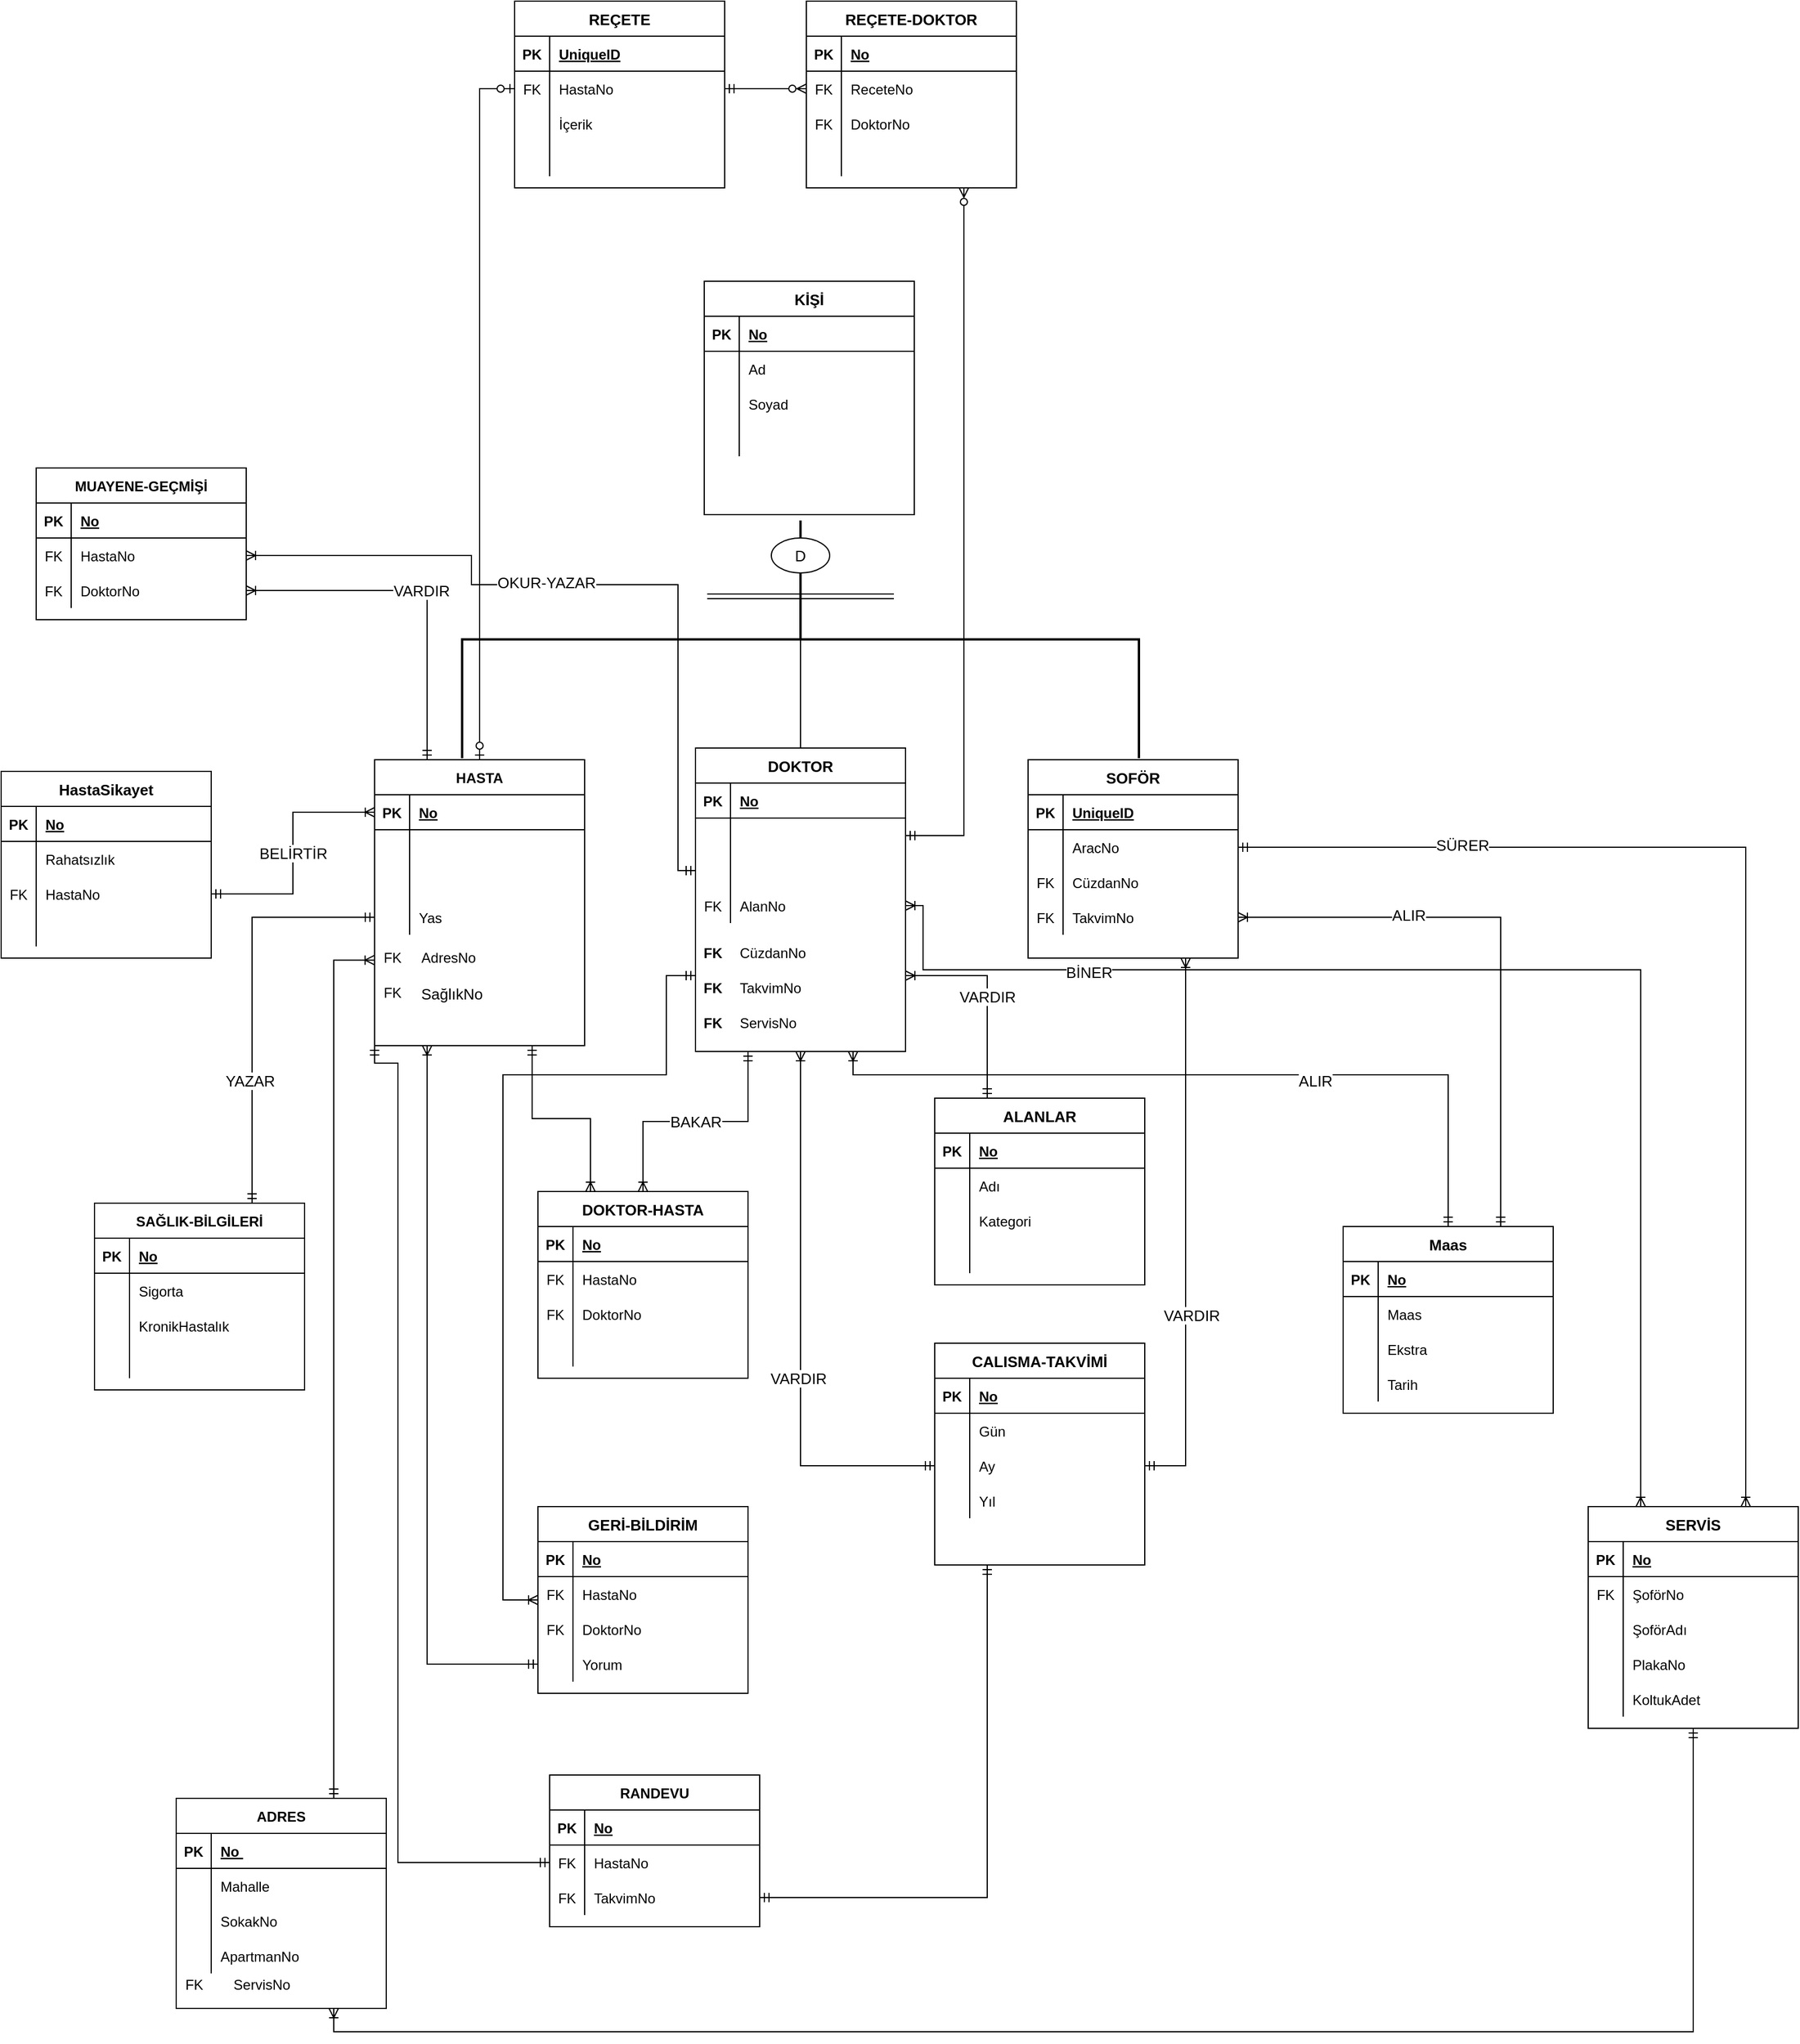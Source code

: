 <mxfile version="14.0.1" type="github">
  <diagram id="M1zv-RK6lK0hquUm6WDN" name="Page-1">
    <mxGraphModel dx="2366" dy="1409" grid="1" gridSize="10" guides="1" tooltips="1" connect="1" arrows="1" fold="1" page="1" pageScale="1" pageWidth="5027" pageHeight="5069" math="0" shadow="0">
      <root>
        <mxCell id="0" />
        <mxCell id="1" parent="0" />
        <mxCell id="iCxR82LuGbeLRVv5gzeX-308" style="edgeStyle=orthogonalEdgeStyle;rounded=0;orthogonalLoop=1;jettySize=auto;html=1;exitX=0.75;exitY=1;exitDx=0;exitDy=0;entryX=0.25;entryY=0;entryDx=0;entryDy=0;startArrow=ERmandOne;startFill=0;endArrow=ERoneToMany;endFill=0;fontSize=13;" edge="1" parent="1" source="iCxR82LuGbeLRVv5gzeX-13" target="iCxR82LuGbeLRVv5gzeX-93">
          <mxGeometry relative="1" as="geometry" />
        </mxCell>
        <mxCell id="iCxR82LuGbeLRVv5gzeX-313" value="VARDIR" style="edgeStyle=orthogonalEdgeStyle;rounded=0;orthogonalLoop=1;jettySize=auto;html=1;exitX=0.25;exitY=0;exitDx=0;exitDy=0;entryX=1;entryY=0.5;entryDx=0;entryDy=0;startArrow=ERmandOne;startFill=0;endArrow=ERoneToMany;endFill=0;fontSize=13;" edge="1" parent="1" source="iCxR82LuGbeLRVv5gzeX-13" target="iCxR82LuGbeLRVv5gzeX-37">
          <mxGeometry relative="1" as="geometry" />
        </mxCell>
        <mxCell id="iCxR82LuGbeLRVv5gzeX-315" style="edgeStyle=orthogonalEdgeStyle;rounded=0;orthogonalLoop=1;jettySize=auto;html=1;exitX=0.25;exitY=1;exitDx=0;exitDy=0;startArrow=ERoneToMany;startFill=0;endArrow=ERmandOne;endFill=0;fontSize=13;" edge="1" parent="1" source="iCxR82LuGbeLRVv5gzeX-13" target="iCxR82LuGbeLRVv5gzeX-210">
          <mxGeometry relative="1" as="geometry" />
        </mxCell>
        <mxCell id="iCxR82LuGbeLRVv5gzeX-330" style="edgeStyle=orthogonalEdgeStyle;rounded=0;orthogonalLoop=1;jettySize=auto;html=1;exitX=0.5;exitY=0;exitDx=0;exitDy=0;startArrow=ERzeroToOne;startFill=1;endArrow=ERzeroToOne;endFill=1;fontSize=13;" edge="1" parent="1" source="iCxR82LuGbeLRVv5gzeX-13" target="iCxR82LuGbeLRVv5gzeX-240">
          <mxGeometry relative="1" as="geometry" />
        </mxCell>
        <mxCell id="iCxR82LuGbeLRVv5gzeX-13" value="HASTA" style="shape=table;startSize=30;container=1;collapsible=1;childLayout=tableLayout;fixedRows=1;rowLines=0;fontStyle=1;align=center;resizeLast=1;" vertex="1" parent="1">
          <mxGeometry x="980" y="810" width="180" height="245" as="geometry" />
        </mxCell>
        <mxCell id="iCxR82LuGbeLRVv5gzeX-14" value="" style="shape=partialRectangle;collapsible=0;dropTarget=0;pointerEvents=0;fillColor=none;top=0;left=0;bottom=1;right=0;points=[[0,0.5],[1,0.5]];portConstraint=eastwest;" vertex="1" parent="iCxR82LuGbeLRVv5gzeX-13">
          <mxGeometry y="30" width="180" height="30" as="geometry" />
        </mxCell>
        <mxCell id="iCxR82LuGbeLRVv5gzeX-15" value="PK" style="shape=partialRectangle;connectable=0;fillColor=none;top=0;left=0;bottom=0;right=0;fontStyle=1;overflow=hidden;" vertex="1" parent="iCxR82LuGbeLRVv5gzeX-14">
          <mxGeometry width="30" height="30" as="geometry" />
        </mxCell>
        <mxCell id="iCxR82LuGbeLRVv5gzeX-16" value="No" style="shape=partialRectangle;connectable=0;fillColor=none;top=0;left=0;bottom=0;right=0;align=left;spacingLeft=6;fontStyle=5;overflow=hidden;" vertex="1" parent="iCxR82LuGbeLRVv5gzeX-14">
          <mxGeometry x="30" width="150" height="30" as="geometry" />
        </mxCell>
        <mxCell id="iCxR82LuGbeLRVv5gzeX-17" value="" style="shape=partialRectangle;collapsible=0;dropTarget=0;pointerEvents=0;fillColor=none;top=0;left=0;bottom=0;right=0;points=[[0,0.5],[1,0.5]];portConstraint=eastwest;" vertex="1" parent="iCxR82LuGbeLRVv5gzeX-13">
          <mxGeometry y="60" width="180" height="30" as="geometry" />
        </mxCell>
        <mxCell id="iCxR82LuGbeLRVv5gzeX-18" value="" style="shape=partialRectangle;connectable=0;fillColor=none;top=0;left=0;bottom=0;right=0;editable=1;overflow=hidden;" vertex="1" parent="iCxR82LuGbeLRVv5gzeX-17">
          <mxGeometry width="30" height="30" as="geometry" />
        </mxCell>
        <mxCell id="iCxR82LuGbeLRVv5gzeX-19" value="" style="shape=partialRectangle;connectable=0;fillColor=none;top=0;left=0;bottom=0;right=0;align=left;spacingLeft=6;overflow=hidden;" vertex="1" parent="iCxR82LuGbeLRVv5gzeX-17">
          <mxGeometry x="30" width="150" height="30" as="geometry" />
        </mxCell>
        <mxCell id="iCxR82LuGbeLRVv5gzeX-20" value="" style="shape=partialRectangle;collapsible=0;dropTarget=0;pointerEvents=0;fillColor=none;top=0;left=0;bottom=0;right=0;points=[[0,0.5],[1,0.5]];portConstraint=eastwest;" vertex="1" parent="iCxR82LuGbeLRVv5gzeX-13">
          <mxGeometry y="90" width="180" height="30" as="geometry" />
        </mxCell>
        <mxCell id="iCxR82LuGbeLRVv5gzeX-21" value="" style="shape=partialRectangle;connectable=0;fillColor=none;top=0;left=0;bottom=0;right=0;editable=1;overflow=hidden;" vertex="1" parent="iCxR82LuGbeLRVv5gzeX-20">
          <mxGeometry width="30" height="30" as="geometry" />
        </mxCell>
        <mxCell id="iCxR82LuGbeLRVv5gzeX-22" value="" style="shape=partialRectangle;connectable=0;fillColor=none;top=0;left=0;bottom=0;right=0;align=left;spacingLeft=6;overflow=hidden;" vertex="1" parent="iCxR82LuGbeLRVv5gzeX-20">
          <mxGeometry x="30" width="150" height="30" as="geometry" />
        </mxCell>
        <mxCell id="iCxR82LuGbeLRVv5gzeX-23" value="" style="shape=partialRectangle;collapsible=0;dropTarget=0;pointerEvents=0;fillColor=none;top=0;left=0;bottom=0;right=0;points=[[0,0.5],[1,0.5]];portConstraint=eastwest;" vertex="1" parent="iCxR82LuGbeLRVv5gzeX-13">
          <mxGeometry y="120" width="180" height="30" as="geometry" />
        </mxCell>
        <mxCell id="iCxR82LuGbeLRVv5gzeX-24" value="" style="shape=partialRectangle;connectable=0;fillColor=none;top=0;left=0;bottom=0;right=0;editable=1;overflow=hidden;" vertex="1" parent="iCxR82LuGbeLRVv5gzeX-23">
          <mxGeometry width="30" height="30" as="geometry" />
        </mxCell>
        <mxCell id="iCxR82LuGbeLRVv5gzeX-25" value="Yas" style="shape=partialRectangle;connectable=0;fillColor=none;top=0;left=0;bottom=0;right=0;align=left;spacingLeft=6;overflow=hidden;" vertex="1" parent="iCxR82LuGbeLRVv5gzeX-23">
          <mxGeometry x="30" width="150" height="30" as="geometry" />
        </mxCell>
        <mxCell id="iCxR82LuGbeLRVv5gzeX-27" value="SağlıkNo" style="shape=partialRectangle;connectable=0;fillColor=none;top=0;left=0;bottom=0;right=0;align=left;spacingLeft=6;overflow=hidden;spacing=4;fontSize=13;" vertex="1" parent="1">
          <mxGeometry x="1010" y="995" width="160" height="30" as="geometry" />
        </mxCell>
        <mxCell id="iCxR82LuGbeLRVv5gzeX-29" value="FK" style="text;html=1;align=center;verticalAlign=middle;resizable=0;points=[];autosize=1;" vertex="1" parent="1">
          <mxGeometry x="980" y="1000" width="30" height="20" as="geometry" />
        </mxCell>
        <mxCell id="iCxR82LuGbeLRVv5gzeX-30" value="MUAYENE-GEÇMİŞİ" style="shape=table;startSize=30;container=1;collapsible=1;childLayout=tableLayout;fixedRows=1;rowLines=0;fontStyle=1;align=center;resizeLast=1;" vertex="1" parent="1">
          <mxGeometry x="690" y="560" width="180" height="130" as="geometry" />
        </mxCell>
        <mxCell id="iCxR82LuGbeLRVv5gzeX-31" value="" style="shape=partialRectangle;collapsible=0;dropTarget=0;pointerEvents=0;fillColor=none;top=0;left=0;bottom=1;right=0;points=[[0,0.5],[1,0.5]];portConstraint=eastwest;" vertex="1" parent="iCxR82LuGbeLRVv5gzeX-30">
          <mxGeometry y="30" width="180" height="30" as="geometry" />
        </mxCell>
        <mxCell id="iCxR82LuGbeLRVv5gzeX-32" value="PK" style="shape=partialRectangle;connectable=0;fillColor=none;top=0;left=0;bottom=0;right=0;fontStyle=1;overflow=hidden;" vertex="1" parent="iCxR82LuGbeLRVv5gzeX-31">
          <mxGeometry width="30" height="30" as="geometry" />
        </mxCell>
        <mxCell id="iCxR82LuGbeLRVv5gzeX-33" value="No" style="shape=partialRectangle;connectable=0;fillColor=none;top=0;left=0;bottom=0;right=0;align=left;spacingLeft=6;fontStyle=5;overflow=hidden;" vertex="1" parent="iCxR82LuGbeLRVv5gzeX-31">
          <mxGeometry x="30" width="150" height="30" as="geometry" />
        </mxCell>
        <mxCell id="iCxR82LuGbeLRVv5gzeX-34" value="" style="shape=partialRectangle;collapsible=0;dropTarget=0;pointerEvents=0;fillColor=none;top=0;left=0;bottom=0;right=0;points=[[0,0.5],[1,0.5]];portConstraint=eastwest;" vertex="1" parent="iCxR82LuGbeLRVv5gzeX-30">
          <mxGeometry y="60" width="180" height="30" as="geometry" />
        </mxCell>
        <mxCell id="iCxR82LuGbeLRVv5gzeX-35" value="FK" style="shape=partialRectangle;connectable=0;fillColor=none;top=0;left=0;bottom=0;right=0;editable=1;overflow=hidden;" vertex="1" parent="iCxR82LuGbeLRVv5gzeX-34">
          <mxGeometry width="30" height="30" as="geometry" />
        </mxCell>
        <mxCell id="iCxR82LuGbeLRVv5gzeX-36" value="HastaNo" style="shape=partialRectangle;connectable=0;fillColor=none;top=0;left=0;bottom=0;right=0;align=left;spacingLeft=6;overflow=hidden;" vertex="1" parent="iCxR82LuGbeLRVv5gzeX-34">
          <mxGeometry x="30" width="150" height="30" as="geometry" />
        </mxCell>
        <mxCell id="iCxR82LuGbeLRVv5gzeX-37" value="" style="shape=partialRectangle;collapsible=0;dropTarget=0;pointerEvents=0;fillColor=none;top=0;left=0;bottom=0;right=0;points=[[0,0.5],[1,0.5]];portConstraint=eastwest;" vertex="1" parent="iCxR82LuGbeLRVv5gzeX-30">
          <mxGeometry y="90" width="180" height="30" as="geometry" />
        </mxCell>
        <mxCell id="iCxR82LuGbeLRVv5gzeX-38" value="FK" style="shape=partialRectangle;connectable=0;fillColor=none;top=0;left=0;bottom=0;right=0;editable=1;overflow=hidden;" vertex="1" parent="iCxR82LuGbeLRVv5gzeX-37">
          <mxGeometry width="30" height="30" as="geometry" />
        </mxCell>
        <mxCell id="iCxR82LuGbeLRVv5gzeX-39" value="DoktorNo" style="shape=partialRectangle;connectable=0;fillColor=none;top=0;left=0;bottom=0;right=0;align=left;spacingLeft=6;overflow=hidden;" vertex="1" parent="iCxR82LuGbeLRVv5gzeX-37">
          <mxGeometry x="30" width="150" height="30" as="geometry" />
        </mxCell>
        <mxCell id="iCxR82LuGbeLRVv5gzeX-334" style="edgeStyle=orthogonalEdgeStyle;rounded=0;orthogonalLoop=1;jettySize=auto;html=1;exitX=0.75;exitY=0;exitDx=0;exitDy=0;entryX=-0.005;entryY=0.586;entryDx=0;entryDy=0;entryPerimeter=0;startArrow=ERmandOne;startFill=0;endArrow=ERoneToMany;endFill=0;fontSize=13;" edge="1" parent="1" source="iCxR82LuGbeLRVv5gzeX-45" target="iCxR82LuGbeLRVv5gzeX-90">
          <mxGeometry relative="1" as="geometry" />
        </mxCell>
        <mxCell id="iCxR82LuGbeLRVv5gzeX-335" style="edgeStyle=orthogonalEdgeStyle;rounded=0;orthogonalLoop=1;jettySize=auto;html=1;exitX=0.75;exitY=1;exitDx=0;exitDy=0;entryX=0.5;entryY=1;entryDx=0;entryDy=0;startArrow=ERoneToMany;startFill=0;endArrow=ERmandOne;endFill=0;fontSize=13;" edge="1" parent="1" source="iCxR82LuGbeLRVv5gzeX-45" target="iCxR82LuGbeLRVv5gzeX-155">
          <mxGeometry relative="1" as="geometry" />
        </mxCell>
        <mxCell id="iCxR82LuGbeLRVv5gzeX-45" value="ADRES" style="shape=table;startSize=30;container=1;collapsible=1;childLayout=tableLayout;fixedRows=1;rowLines=0;fontStyle=1;align=center;resizeLast=1;" vertex="1" parent="1">
          <mxGeometry x="810" y="1700" width="180" height="180" as="geometry" />
        </mxCell>
        <mxCell id="iCxR82LuGbeLRVv5gzeX-46" value="" style="shape=partialRectangle;collapsible=0;dropTarget=0;pointerEvents=0;fillColor=none;top=0;left=0;bottom=1;right=0;points=[[0,0.5],[1,0.5]];portConstraint=eastwest;" vertex="1" parent="iCxR82LuGbeLRVv5gzeX-45">
          <mxGeometry y="30" width="180" height="30" as="geometry" />
        </mxCell>
        <mxCell id="iCxR82LuGbeLRVv5gzeX-47" value="PK" style="shape=partialRectangle;connectable=0;fillColor=none;top=0;left=0;bottom=0;right=0;fontStyle=1;overflow=hidden;" vertex="1" parent="iCxR82LuGbeLRVv5gzeX-46">
          <mxGeometry width="30" height="30" as="geometry" />
        </mxCell>
        <mxCell id="iCxR82LuGbeLRVv5gzeX-48" value="No " style="shape=partialRectangle;connectable=0;fillColor=none;top=0;left=0;bottom=0;right=0;align=left;spacingLeft=6;fontStyle=5;overflow=hidden;" vertex="1" parent="iCxR82LuGbeLRVv5gzeX-46">
          <mxGeometry x="30" width="150" height="30" as="geometry" />
        </mxCell>
        <mxCell id="iCxR82LuGbeLRVv5gzeX-49" value="" style="shape=partialRectangle;collapsible=0;dropTarget=0;pointerEvents=0;fillColor=none;top=0;left=0;bottom=0;right=0;points=[[0,0.5],[1,0.5]];portConstraint=eastwest;" vertex="1" parent="iCxR82LuGbeLRVv5gzeX-45">
          <mxGeometry y="60" width="180" height="30" as="geometry" />
        </mxCell>
        <mxCell id="iCxR82LuGbeLRVv5gzeX-50" value="" style="shape=partialRectangle;connectable=0;fillColor=none;top=0;left=0;bottom=0;right=0;editable=1;overflow=hidden;" vertex="1" parent="iCxR82LuGbeLRVv5gzeX-49">
          <mxGeometry width="30" height="30" as="geometry" />
        </mxCell>
        <mxCell id="iCxR82LuGbeLRVv5gzeX-51" value="Mahalle" style="shape=partialRectangle;connectable=0;fillColor=none;top=0;left=0;bottom=0;right=0;align=left;spacingLeft=6;overflow=hidden;" vertex="1" parent="iCxR82LuGbeLRVv5gzeX-49">
          <mxGeometry x="30" width="150" height="30" as="geometry" />
        </mxCell>
        <mxCell id="iCxR82LuGbeLRVv5gzeX-52" value="" style="shape=partialRectangle;collapsible=0;dropTarget=0;pointerEvents=0;fillColor=none;top=0;left=0;bottom=0;right=0;points=[[0,0.5],[1,0.5]];portConstraint=eastwest;" vertex="1" parent="iCxR82LuGbeLRVv5gzeX-45">
          <mxGeometry y="90" width="180" height="30" as="geometry" />
        </mxCell>
        <mxCell id="iCxR82LuGbeLRVv5gzeX-53" value="" style="shape=partialRectangle;connectable=0;fillColor=none;top=0;left=0;bottom=0;right=0;editable=1;overflow=hidden;" vertex="1" parent="iCxR82LuGbeLRVv5gzeX-52">
          <mxGeometry width="30" height="30" as="geometry" />
        </mxCell>
        <mxCell id="iCxR82LuGbeLRVv5gzeX-54" value="SokakNo" style="shape=partialRectangle;connectable=0;fillColor=none;top=0;left=0;bottom=0;right=0;align=left;spacingLeft=6;overflow=hidden;" vertex="1" parent="iCxR82LuGbeLRVv5gzeX-52">
          <mxGeometry x="30" width="150" height="30" as="geometry" />
        </mxCell>
        <mxCell id="iCxR82LuGbeLRVv5gzeX-55" value="" style="shape=partialRectangle;collapsible=0;dropTarget=0;pointerEvents=0;fillColor=none;top=0;left=0;bottom=0;right=0;points=[[0,0.5],[1,0.5]];portConstraint=eastwest;" vertex="1" parent="iCxR82LuGbeLRVv5gzeX-45">
          <mxGeometry y="120" width="180" height="30" as="geometry" />
        </mxCell>
        <mxCell id="iCxR82LuGbeLRVv5gzeX-56" value="" style="shape=partialRectangle;connectable=0;fillColor=none;top=0;left=0;bottom=0;right=0;editable=1;overflow=hidden;" vertex="1" parent="iCxR82LuGbeLRVv5gzeX-55">
          <mxGeometry width="30" height="30" as="geometry" />
        </mxCell>
        <mxCell id="iCxR82LuGbeLRVv5gzeX-57" value="ApartmanNo" style="shape=partialRectangle;connectable=0;fillColor=none;top=0;left=0;bottom=0;right=0;align=left;spacingLeft=6;overflow=hidden;" vertex="1" parent="iCxR82LuGbeLRVv5gzeX-55">
          <mxGeometry x="30" width="150" height="30" as="geometry" />
        </mxCell>
        <mxCell id="iCxR82LuGbeLRVv5gzeX-58" value="FK" style="text;html=1;align=center;verticalAlign=middle;resizable=0;points=[];autosize=1;" vertex="1" parent="1">
          <mxGeometry x="810" y="1850" width="30" height="20" as="geometry" />
        </mxCell>
        <mxCell id="iCxR82LuGbeLRVv5gzeX-59" value="ServisNo" style="text;html=1;align=center;verticalAlign=middle;resizable=0;points=[];autosize=1;" vertex="1" parent="1">
          <mxGeometry x="853" y="1850" width="60" height="20" as="geometry" />
        </mxCell>
        <mxCell id="iCxR82LuGbeLRVv5gzeX-61" value="RANDEVU" style="shape=table;startSize=30;container=1;collapsible=1;childLayout=tableLayout;fixedRows=1;rowLines=0;fontStyle=1;align=center;resizeLast=1;" vertex="1" parent="1">
          <mxGeometry x="1130" y="1680" width="180" height="130" as="geometry" />
        </mxCell>
        <mxCell id="iCxR82LuGbeLRVv5gzeX-62" value="" style="shape=partialRectangle;collapsible=0;dropTarget=0;pointerEvents=0;fillColor=none;top=0;left=0;bottom=1;right=0;points=[[0,0.5],[1,0.5]];portConstraint=eastwest;" vertex="1" parent="iCxR82LuGbeLRVv5gzeX-61">
          <mxGeometry y="30" width="180" height="30" as="geometry" />
        </mxCell>
        <mxCell id="iCxR82LuGbeLRVv5gzeX-63" value="PK" style="shape=partialRectangle;connectable=0;fillColor=none;top=0;left=0;bottom=0;right=0;fontStyle=1;overflow=hidden;" vertex="1" parent="iCxR82LuGbeLRVv5gzeX-62">
          <mxGeometry width="30" height="30" as="geometry" />
        </mxCell>
        <mxCell id="iCxR82LuGbeLRVv5gzeX-64" value="No" style="shape=partialRectangle;connectable=0;fillColor=none;top=0;left=0;bottom=0;right=0;align=left;spacingLeft=6;fontStyle=5;overflow=hidden;" vertex="1" parent="iCxR82LuGbeLRVv5gzeX-62">
          <mxGeometry x="30" width="150" height="30" as="geometry" />
        </mxCell>
        <mxCell id="iCxR82LuGbeLRVv5gzeX-65" value="" style="shape=partialRectangle;collapsible=0;dropTarget=0;pointerEvents=0;fillColor=none;top=0;left=0;bottom=0;right=0;points=[[0,0.5],[1,0.5]];portConstraint=eastwest;" vertex="1" parent="iCxR82LuGbeLRVv5gzeX-61">
          <mxGeometry y="60" width="180" height="30" as="geometry" />
        </mxCell>
        <mxCell id="iCxR82LuGbeLRVv5gzeX-66" value="FK" style="shape=partialRectangle;connectable=0;fillColor=none;top=0;left=0;bottom=0;right=0;editable=1;overflow=hidden;" vertex="1" parent="iCxR82LuGbeLRVv5gzeX-65">
          <mxGeometry width="30" height="30" as="geometry" />
        </mxCell>
        <mxCell id="iCxR82LuGbeLRVv5gzeX-67" value="HastaNo" style="shape=partialRectangle;connectable=0;fillColor=none;top=0;left=0;bottom=0;right=0;align=left;spacingLeft=6;overflow=hidden;" vertex="1" parent="iCxR82LuGbeLRVv5gzeX-65">
          <mxGeometry x="30" width="150" height="30" as="geometry" />
        </mxCell>
        <mxCell id="iCxR82LuGbeLRVv5gzeX-68" value="" style="shape=partialRectangle;collapsible=0;dropTarget=0;pointerEvents=0;fillColor=none;top=0;left=0;bottom=0;right=0;points=[[0,0.5],[1,0.5]];portConstraint=eastwest;" vertex="1" parent="iCxR82LuGbeLRVv5gzeX-61">
          <mxGeometry y="90" width="180" height="30" as="geometry" />
        </mxCell>
        <mxCell id="iCxR82LuGbeLRVv5gzeX-69" value="FK" style="shape=partialRectangle;connectable=0;fillColor=none;top=0;left=0;bottom=0;right=0;editable=1;overflow=hidden;" vertex="1" parent="iCxR82LuGbeLRVv5gzeX-68">
          <mxGeometry width="30" height="30" as="geometry" />
        </mxCell>
        <mxCell id="iCxR82LuGbeLRVv5gzeX-70" value="TakvimNo" style="shape=partialRectangle;connectable=0;fillColor=none;top=0;left=0;bottom=0;right=0;align=left;spacingLeft=6;overflow=hidden;" vertex="1" parent="iCxR82LuGbeLRVv5gzeX-68">
          <mxGeometry x="30" width="150" height="30" as="geometry" />
        </mxCell>
        <mxCell id="iCxR82LuGbeLRVv5gzeX-76" value="SAĞLIK-BİLGİLERİ" style="shape=table;startSize=30;container=1;collapsible=1;childLayout=tableLayout;fixedRows=1;rowLines=0;fontStyle=1;align=center;resizeLast=1;" vertex="1" parent="1">
          <mxGeometry x="740" y="1190" width="180" height="160" as="geometry" />
        </mxCell>
        <mxCell id="iCxR82LuGbeLRVv5gzeX-77" value="" style="shape=partialRectangle;collapsible=0;dropTarget=0;pointerEvents=0;fillColor=none;top=0;left=0;bottom=1;right=0;points=[[0,0.5],[1,0.5]];portConstraint=eastwest;" vertex="1" parent="iCxR82LuGbeLRVv5gzeX-76">
          <mxGeometry y="30" width="180" height="30" as="geometry" />
        </mxCell>
        <mxCell id="iCxR82LuGbeLRVv5gzeX-78" value="PK" style="shape=partialRectangle;connectable=0;fillColor=none;top=0;left=0;bottom=0;right=0;fontStyle=1;overflow=hidden;" vertex="1" parent="iCxR82LuGbeLRVv5gzeX-77">
          <mxGeometry width="30" height="30" as="geometry" />
        </mxCell>
        <mxCell id="iCxR82LuGbeLRVv5gzeX-79" value="No" style="shape=partialRectangle;connectable=0;fillColor=none;top=0;left=0;bottom=0;right=0;align=left;spacingLeft=6;fontStyle=5;overflow=hidden;" vertex="1" parent="iCxR82LuGbeLRVv5gzeX-77">
          <mxGeometry x="30" width="150" height="30" as="geometry" />
        </mxCell>
        <mxCell id="iCxR82LuGbeLRVv5gzeX-80" value="" style="shape=partialRectangle;collapsible=0;dropTarget=0;pointerEvents=0;fillColor=none;top=0;left=0;bottom=0;right=0;points=[[0,0.5],[1,0.5]];portConstraint=eastwest;" vertex="1" parent="iCxR82LuGbeLRVv5gzeX-76">
          <mxGeometry y="60" width="180" height="30" as="geometry" />
        </mxCell>
        <mxCell id="iCxR82LuGbeLRVv5gzeX-81" value="" style="shape=partialRectangle;connectable=0;fillColor=none;top=0;left=0;bottom=0;right=0;editable=1;overflow=hidden;" vertex="1" parent="iCxR82LuGbeLRVv5gzeX-80">
          <mxGeometry width="30" height="30" as="geometry" />
        </mxCell>
        <mxCell id="iCxR82LuGbeLRVv5gzeX-82" value="Sigorta" style="shape=partialRectangle;connectable=0;fillColor=none;top=0;left=0;bottom=0;right=0;align=left;spacingLeft=6;overflow=hidden;" vertex="1" parent="iCxR82LuGbeLRVv5gzeX-80">
          <mxGeometry x="30" width="150" height="30" as="geometry" />
        </mxCell>
        <mxCell id="iCxR82LuGbeLRVv5gzeX-83" value="" style="shape=partialRectangle;collapsible=0;dropTarget=0;pointerEvents=0;fillColor=none;top=0;left=0;bottom=0;right=0;points=[[0,0.5],[1,0.5]];portConstraint=eastwest;" vertex="1" parent="iCxR82LuGbeLRVv5gzeX-76">
          <mxGeometry y="90" width="180" height="30" as="geometry" />
        </mxCell>
        <mxCell id="iCxR82LuGbeLRVv5gzeX-84" value="" style="shape=partialRectangle;connectable=0;fillColor=none;top=0;left=0;bottom=0;right=0;editable=1;overflow=hidden;" vertex="1" parent="iCxR82LuGbeLRVv5gzeX-83">
          <mxGeometry width="30" height="30" as="geometry" />
        </mxCell>
        <mxCell id="iCxR82LuGbeLRVv5gzeX-85" value="KronikHastalık" style="shape=partialRectangle;connectable=0;fillColor=none;top=0;left=0;bottom=0;right=0;align=left;spacingLeft=6;overflow=hidden;" vertex="1" parent="iCxR82LuGbeLRVv5gzeX-83">
          <mxGeometry x="30" width="150" height="30" as="geometry" />
        </mxCell>
        <mxCell id="iCxR82LuGbeLRVv5gzeX-86" value="" style="shape=partialRectangle;collapsible=0;dropTarget=0;pointerEvents=0;fillColor=none;top=0;left=0;bottom=0;right=0;points=[[0,0.5],[1,0.5]];portConstraint=eastwest;" vertex="1" parent="iCxR82LuGbeLRVv5gzeX-76">
          <mxGeometry y="120" width="180" height="30" as="geometry" />
        </mxCell>
        <mxCell id="iCxR82LuGbeLRVv5gzeX-87" value="" style="shape=partialRectangle;connectable=0;fillColor=none;top=0;left=0;bottom=0;right=0;editable=1;overflow=hidden;" vertex="1" parent="iCxR82LuGbeLRVv5gzeX-86">
          <mxGeometry width="30" height="30" as="geometry" />
        </mxCell>
        <mxCell id="iCxR82LuGbeLRVv5gzeX-88" value="" style="shape=partialRectangle;connectable=0;fillColor=none;top=0;left=0;bottom=0;right=0;align=left;spacingLeft=6;overflow=hidden;" vertex="1" parent="iCxR82LuGbeLRVv5gzeX-86">
          <mxGeometry x="30" width="150" height="30" as="geometry" />
        </mxCell>
        <mxCell id="iCxR82LuGbeLRVv5gzeX-90" value="FK" style="text;html=1;align=center;verticalAlign=middle;resizable=0;points=[];autosize=1;" vertex="1" parent="1">
          <mxGeometry x="980" y="970" width="30" height="20" as="geometry" />
        </mxCell>
        <mxCell id="iCxR82LuGbeLRVv5gzeX-91" value="AdresNo" style="text;html=1;align=center;verticalAlign=middle;resizable=0;points=[];autosize=1;" vertex="1" parent="1">
          <mxGeometry x="1013" y="970" width="60" height="20" as="geometry" />
        </mxCell>
        <mxCell id="iCxR82LuGbeLRVv5gzeX-93" value="DOKTOR-HASTA" style="shape=table;startSize=30;container=1;collapsible=1;childLayout=tableLayout;fixedRows=1;rowLines=0;fontStyle=1;align=center;resizeLast=1;fontSize=13;" vertex="1" parent="1">
          <mxGeometry x="1120" y="1180" width="180" height="160" as="geometry" />
        </mxCell>
        <mxCell id="iCxR82LuGbeLRVv5gzeX-94" value="" style="shape=partialRectangle;collapsible=0;dropTarget=0;pointerEvents=0;fillColor=none;top=0;left=0;bottom=1;right=0;points=[[0,0.5],[1,0.5]];portConstraint=eastwest;" vertex="1" parent="iCxR82LuGbeLRVv5gzeX-93">
          <mxGeometry y="30" width="180" height="30" as="geometry" />
        </mxCell>
        <mxCell id="iCxR82LuGbeLRVv5gzeX-95" value="PK" style="shape=partialRectangle;connectable=0;fillColor=none;top=0;left=0;bottom=0;right=0;fontStyle=1;overflow=hidden;" vertex="1" parent="iCxR82LuGbeLRVv5gzeX-94">
          <mxGeometry width="30" height="30" as="geometry" />
        </mxCell>
        <mxCell id="iCxR82LuGbeLRVv5gzeX-96" value="No" style="shape=partialRectangle;connectable=0;fillColor=none;top=0;left=0;bottom=0;right=0;align=left;spacingLeft=6;fontStyle=5;overflow=hidden;" vertex="1" parent="iCxR82LuGbeLRVv5gzeX-94">
          <mxGeometry x="30" width="150" height="30" as="geometry" />
        </mxCell>
        <mxCell id="iCxR82LuGbeLRVv5gzeX-97" value="" style="shape=partialRectangle;collapsible=0;dropTarget=0;pointerEvents=0;fillColor=none;top=0;left=0;bottom=0;right=0;points=[[0,0.5],[1,0.5]];portConstraint=eastwest;" vertex="1" parent="iCxR82LuGbeLRVv5gzeX-93">
          <mxGeometry y="60" width="180" height="30" as="geometry" />
        </mxCell>
        <mxCell id="iCxR82LuGbeLRVv5gzeX-98" value="FK" style="shape=partialRectangle;connectable=0;fillColor=none;top=0;left=0;bottom=0;right=0;editable=1;overflow=hidden;" vertex="1" parent="iCxR82LuGbeLRVv5gzeX-97">
          <mxGeometry width="30" height="30" as="geometry" />
        </mxCell>
        <mxCell id="iCxR82LuGbeLRVv5gzeX-99" value="HastaNo" style="shape=partialRectangle;connectable=0;fillColor=none;top=0;left=0;bottom=0;right=0;align=left;spacingLeft=6;overflow=hidden;" vertex="1" parent="iCxR82LuGbeLRVv5gzeX-97">
          <mxGeometry x="30" width="150" height="30" as="geometry" />
        </mxCell>
        <mxCell id="iCxR82LuGbeLRVv5gzeX-100" value="" style="shape=partialRectangle;collapsible=0;dropTarget=0;pointerEvents=0;fillColor=none;top=0;left=0;bottom=0;right=0;points=[[0,0.5],[1,0.5]];portConstraint=eastwest;" vertex="1" parent="iCxR82LuGbeLRVv5gzeX-93">
          <mxGeometry y="90" width="180" height="30" as="geometry" />
        </mxCell>
        <mxCell id="iCxR82LuGbeLRVv5gzeX-101" value="FK" style="shape=partialRectangle;connectable=0;fillColor=none;top=0;left=0;bottom=0;right=0;editable=1;overflow=hidden;" vertex="1" parent="iCxR82LuGbeLRVv5gzeX-100">
          <mxGeometry width="30" height="30" as="geometry" />
        </mxCell>
        <mxCell id="iCxR82LuGbeLRVv5gzeX-102" value="DoktorNo" style="shape=partialRectangle;connectable=0;fillColor=none;top=0;left=0;bottom=0;right=0;align=left;spacingLeft=6;overflow=hidden;" vertex="1" parent="iCxR82LuGbeLRVv5gzeX-100">
          <mxGeometry x="30" width="150" height="30" as="geometry" />
        </mxCell>
        <mxCell id="iCxR82LuGbeLRVv5gzeX-103" value="" style="shape=partialRectangle;collapsible=0;dropTarget=0;pointerEvents=0;fillColor=none;top=0;left=0;bottom=0;right=0;points=[[0,0.5],[1,0.5]];portConstraint=eastwest;" vertex="1" parent="iCxR82LuGbeLRVv5gzeX-93">
          <mxGeometry y="120" width="180" height="30" as="geometry" />
        </mxCell>
        <mxCell id="iCxR82LuGbeLRVv5gzeX-104" value="" style="shape=partialRectangle;connectable=0;fillColor=none;top=0;left=0;bottom=0;right=0;editable=1;overflow=hidden;" vertex="1" parent="iCxR82LuGbeLRVv5gzeX-103">
          <mxGeometry width="30" height="30" as="geometry" />
        </mxCell>
        <mxCell id="iCxR82LuGbeLRVv5gzeX-105" value="" style="shape=partialRectangle;connectable=0;fillColor=none;top=0;left=0;bottom=0;right=0;align=left;spacingLeft=6;overflow=hidden;" vertex="1" parent="iCxR82LuGbeLRVv5gzeX-103">
          <mxGeometry x="30" width="150" height="30" as="geometry" />
        </mxCell>
        <mxCell id="iCxR82LuGbeLRVv5gzeX-120" value="CüzdanNo" style="shape=partialRectangle;connectable=0;fillColor=none;top=0;left=0;bottom=0;right=0;align=left;spacingLeft=6;overflow=hidden;" vertex="1" parent="1">
          <mxGeometry x="1285" y="960" width="150" height="30" as="geometry" />
        </mxCell>
        <mxCell id="iCxR82LuGbeLRVv5gzeX-121" value="TakvimNo" style="shape=partialRectangle;connectable=0;fillColor=none;top=0;left=0;bottom=0;right=0;align=left;spacingLeft=6;overflow=hidden;" vertex="1" parent="1">
          <mxGeometry x="1285" y="990" width="150" height="30" as="geometry" />
        </mxCell>
        <mxCell id="iCxR82LuGbeLRVv5gzeX-122" value="ServisNo" style="shape=partialRectangle;connectable=0;fillColor=none;top=0;left=0;bottom=0;right=0;align=left;spacingLeft=6;overflow=hidden;" vertex="1" parent="1">
          <mxGeometry x="1285" y="1020" width="150" height="30" as="geometry" />
        </mxCell>
        <mxCell id="iCxR82LuGbeLRVv5gzeX-127" value="ALANLAR" style="shape=table;startSize=30;container=1;collapsible=1;childLayout=tableLayout;fixedRows=1;rowLines=0;fontStyle=1;align=center;resizeLast=1;fontSize=13;" vertex="1" parent="1">
          <mxGeometry x="1460" y="1100" width="180" height="160" as="geometry" />
        </mxCell>
        <mxCell id="iCxR82LuGbeLRVv5gzeX-128" value="" style="shape=partialRectangle;collapsible=0;dropTarget=0;pointerEvents=0;fillColor=none;top=0;left=0;bottom=1;right=0;points=[[0,0.5],[1,0.5]];portConstraint=eastwest;" vertex="1" parent="iCxR82LuGbeLRVv5gzeX-127">
          <mxGeometry y="30" width="180" height="30" as="geometry" />
        </mxCell>
        <mxCell id="iCxR82LuGbeLRVv5gzeX-129" value="PK" style="shape=partialRectangle;connectable=0;fillColor=none;top=0;left=0;bottom=0;right=0;fontStyle=1;overflow=hidden;" vertex="1" parent="iCxR82LuGbeLRVv5gzeX-128">
          <mxGeometry width="30" height="30" as="geometry" />
        </mxCell>
        <mxCell id="iCxR82LuGbeLRVv5gzeX-130" value="No" style="shape=partialRectangle;connectable=0;fillColor=none;top=0;left=0;bottom=0;right=0;align=left;spacingLeft=6;fontStyle=5;overflow=hidden;" vertex="1" parent="iCxR82LuGbeLRVv5gzeX-128">
          <mxGeometry x="30" width="150" height="30" as="geometry" />
        </mxCell>
        <mxCell id="iCxR82LuGbeLRVv5gzeX-131" value="" style="shape=partialRectangle;collapsible=0;dropTarget=0;pointerEvents=0;fillColor=none;top=0;left=0;bottom=0;right=0;points=[[0,0.5],[1,0.5]];portConstraint=eastwest;" vertex="1" parent="iCxR82LuGbeLRVv5gzeX-127">
          <mxGeometry y="60" width="180" height="30" as="geometry" />
        </mxCell>
        <mxCell id="iCxR82LuGbeLRVv5gzeX-132" value="" style="shape=partialRectangle;connectable=0;fillColor=none;top=0;left=0;bottom=0;right=0;editable=1;overflow=hidden;" vertex="1" parent="iCxR82LuGbeLRVv5gzeX-131">
          <mxGeometry width="30" height="30" as="geometry" />
        </mxCell>
        <mxCell id="iCxR82LuGbeLRVv5gzeX-133" value="Adı" style="shape=partialRectangle;connectable=0;fillColor=none;top=0;left=0;bottom=0;right=0;align=left;spacingLeft=6;overflow=hidden;" vertex="1" parent="iCxR82LuGbeLRVv5gzeX-131">
          <mxGeometry x="30" width="150" height="30" as="geometry" />
        </mxCell>
        <mxCell id="iCxR82LuGbeLRVv5gzeX-134" value="" style="shape=partialRectangle;collapsible=0;dropTarget=0;pointerEvents=0;fillColor=none;top=0;left=0;bottom=0;right=0;points=[[0,0.5],[1,0.5]];portConstraint=eastwest;" vertex="1" parent="iCxR82LuGbeLRVv5gzeX-127">
          <mxGeometry y="90" width="180" height="30" as="geometry" />
        </mxCell>
        <mxCell id="iCxR82LuGbeLRVv5gzeX-135" value="" style="shape=partialRectangle;connectable=0;fillColor=none;top=0;left=0;bottom=0;right=0;editable=1;overflow=hidden;" vertex="1" parent="iCxR82LuGbeLRVv5gzeX-134">
          <mxGeometry width="30" height="30" as="geometry" />
        </mxCell>
        <mxCell id="iCxR82LuGbeLRVv5gzeX-136" value="Kategori" style="shape=partialRectangle;connectable=0;fillColor=none;top=0;left=0;bottom=0;right=0;align=left;spacingLeft=6;overflow=hidden;" vertex="1" parent="iCxR82LuGbeLRVv5gzeX-134">
          <mxGeometry x="30" width="150" height="30" as="geometry" />
        </mxCell>
        <mxCell id="iCxR82LuGbeLRVv5gzeX-137" value="" style="shape=partialRectangle;collapsible=0;dropTarget=0;pointerEvents=0;fillColor=none;top=0;left=0;bottom=0;right=0;points=[[0,0.5],[1,0.5]];portConstraint=eastwest;" vertex="1" parent="iCxR82LuGbeLRVv5gzeX-127">
          <mxGeometry y="120" width="180" height="30" as="geometry" />
        </mxCell>
        <mxCell id="iCxR82LuGbeLRVv5gzeX-138" value="" style="shape=partialRectangle;connectable=0;fillColor=none;top=0;left=0;bottom=0;right=0;editable=1;overflow=hidden;" vertex="1" parent="iCxR82LuGbeLRVv5gzeX-137">
          <mxGeometry width="30" height="30" as="geometry" />
        </mxCell>
        <mxCell id="iCxR82LuGbeLRVv5gzeX-139" value="" style="shape=partialRectangle;connectable=0;fillColor=none;top=0;left=0;bottom=0;right=0;align=left;spacingLeft=6;overflow=hidden;" vertex="1" parent="iCxR82LuGbeLRVv5gzeX-137">
          <mxGeometry x="30" width="150" height="30" as="geometry" />
        </mxCell>
        <mxCell id="iCxR82LuGbeLRVv5gzeX-140" value="Maas" style="shape=table;startSize=30;container=1;collapsible=1;childLayout=tableLayout;fixedRows=1;rowLines=0;fontStyle=1;align=center;resizeLast=1;fontSize=13;" vertex="1" parent="1">
          <mxGeometry x="1810" y="1210" width="180" height="160" as="geometry" />
        </mxCell>
        <mxCell id="iCxR82LuGbeLRVv5gzeX-141" value="" style="shape=partialRectangle;collapsible=0;dropTarget=0;pointerEvents=0;fillColor=none;top=0;left=0;bottom=1;right=0;points=[[0,0.5],[1,0.5]];portConstraint=eastwest;" vertex="1" parent="iCxR82LuGbeLRVv5gzeX-140">
          <mxGeometry y="30" width="180" height="30" as="geometry" />
        </mxCell>
        <mxCell id="iCxR82LuGbeLRVv5gzeX-142" value="PK" style="shape=partialRectangle;connectable=0;fillColor=none;top=0;left=0;bottom=0;right=0;fontStyle=1;overflow=hidden;" vertex="1" parent="iCxR82LuGbeLRVv5gzeX-141">
          <mxGeometry width="30" height="30" as="geometry" />
        </mxCell>
        <mxCell id="iCxR82LuGbeLRVv5gzeX-143" value="No" style="shape=partialRectangle;connectable=0;fillColor=none;top=0;left=0;bottom=0;right=0;align=left;spacingLeft=6;fontStyle=5;overflow=hidden;" vertex="1" parent="iCxR82LuGbeLRVv5gzeX-141">
          <mxGeometry x="30" width="150" height="30" as="geometry" />
        </mxCell>
        <mxCell id="iCxR82LuGbeLRVv5gzeX-144" value="" style="shape=partialRectangle;collapsible=0;dropTarget=0;pointerEvents=0;fillColor=none;top=0;left=0;bottom=0;right=0;points=[[0,0.5],[1,0.5]];portConstraint=eastwest;" vertex="1" parent="iCxR82LuGbeLRVv5gzeX-140">
          <mxGeometry y="60" width="180" height="30" as="geometry" />
        </mxCell>
        <mxCell id="iCxR82LuGbeLRVv5gzeX-145" value="" style="shape=partialRectangle;connectable=0;fillColor=none;top=0;left=0;bottom=0;right=0;editable=1;overflow=hidden;" vertex="1" parent="iCxR82LuGbeLRVv5gzeX-144">
          <mxGeometry width="30" height="30" as="geometry" />
        </mxCell>
        <mxCell id="iCxR82LuGbeLRVv5gzeX-146" value="Maas" style="shape=partialRectangle;connectable=0;fillColor=none;top=0;left=0;bottom=0;right=0;align=left;spacingLeft=6;overflow=hidden;" vertex="1" parent="iCxR82LuGbeLRVv5gzeX-144">
          <mxGeometry x="30" width="150" height="30" as="geometry" />
        </mxCell>
        <mxCell id="iCxR82LuGbeLRVv5gzeX-147" value="" style="shape=partialRectangle;collapsible=0;dropTarget=0;pointerEvents=0;fillColor=none;top=0;left=0;bottom=0;right=0;points=[[0,0.5],[1,0.5]];portConstraint=eastwest;" vertex="1" parent="iCxR82LuGbeLRVv5gzeX-140">
          <mxGeometry y="90" width="180" height="30" as="geometry" />
        </mxCell>
        <mxCell id="iCxR82LuGbeLRVv5gzeX-148" value="" style="shape=partialRectangle;connectable=0;fillColor=none;top=0;left=0;bottom=0;right=0;editable=1;overflow=hidden;" vertex="1" parent="iCxR82LuGbeLRVv5gzeX-147">
          <mxGeometry width="30" height="30" as="geometry" />
        </mxCell>
        <mxCell id="iCxR82LuGbeLRVv5gzeX-149" value="Ekstra" style="shape=partialRectangle;connectable=0;fillColor=none;top=0;left=0;bottom=0;right=0;align=left;spacingLeft=6;overflow=hidden;" vertex="1" parent="iCxR82LuGbeLRVv5gzeX-147">
          <mxGeometry x="30" width="150" height="30" as="geometry" />
        </mxCell>
        <mxCell id="iCxR82LuGbeLRVv5gzeX-150" value="" style="shape=partialRectangle;collapsible=0;dropTarget=0;pointerEvents=0;fillColor=none;top=0;left=0;bottom=0;right=0;points=[[0,0.5],[1,0.5]];portConstraint=eastwest;" vertex="1" parent="iCxR82LuGbeLRVv5gzeX-140">
          <mxGeometry y="120" width="180" height="30" as="geometry" />
        </mxCell>
        <mxCell id="iCxR82LuGbeLRVv5gzeX-151" value="" style="shape=partialRectangle;connectable=0;fillColor=none;top=0;left=0;bottom=0;right=0;editable=1;overflow=hidden;" vertex="1" parent="iCxR82LuGbeLRVv5gzeX-150">
          <mxGeometry width="30" height="30" as="geometry" />
        </mxCell>
        <mxCell id="iCxR82LuGbeLRVv5gzeX-152" value="Tarih" style="shape=partialRectangle;connectable=0;fillColor=none;top=0;left=0;bottom=0;right=0;align=left;spacingLeft=6;overflow=hidden;" vertex="1" parent="iCxR82LuGbeLRVv5gzeX-150">
          <mxGeometry x="30" width="150" height="30" as="geometry" />
        </mxCell>
        <mxCell id="iCxR82LuGbeLRVv5gzeX-155" value="SERVİS" style="shape=table;startSize=30;container=1;collapsible=1;childLayout=tableLayout;fixedRows=1;rowLines=0;fontStyle=1;align=center;resizeLast=1;fontSize=13;" vertex="1" parent="1">
          <mxGeometry x="2020" y="1450" width="180" height="190" as="geometry" />
        </mxCell>
        <mxCell id="iCxR82LuGbeLRVv5gzeX-156" value="" style="shape=partialRectangle;collapsible=0;dropTarget=0;pointerEvents=0;fillColor=none;top=0;left=0;bottom=1;right=0;points=[[0,0.5],[1,0.5]];portConstraint=eastwest;" vertex="1" parent="iCxR82LuGbeLRVv5gzeX-155">
          <mxGeometry y="30" width="180" height="30" as="geometry" />
        </mxCell>
        <mxCell id="iCxR82LuGbeLRVv5gzeX-157" value="PK" style="shape=partialRectangle;connectable=0;fillColor=none;top=0;left=0;bottom=0;right=0;fontStyle=1;overflow=hidden;" vertex="1" parent="iCxR82LuGbeLRVv5gzeX-156">
          <mxGeometry width="30" height="30" as="geometry" />
        </mxCell>
        <mxCell id="iCxR82LuGbeLRVv5gzeX-158" value="No" style="shape=partialRectangle;connectable=0;fillColor=none;top=0;left=0;bottom=0;right=0;align=left;spacingLeft=6;fontStyle=5;overflow=hidden;" vertex="1" parent="iCxR82LuGbeLRVv5gzeX-156">
          <mxGeometry x="30" width="150" height="30" as="geometry" />
        </mxCell>
        <mxCell id="iCxR82LuGbeLRVv5gzeX-169" value="" style="shape=partialRectangle;collapsible=0;dropTarget=0;pointerEvents=0;fillColor=none;top=0;left=0;bottom=0;right=0;points=[[0,0.5],[1,0.5]];portConstraint=eastwest;" vertex="1" parent="iCxR82LuGbeLRVv5gzeX-155">
          <mxGeometry y="60" width="180" height="30" as="geometry" />
        </mxCell>
        <mxCell id="iCxR82LuGbeLRVv5gzeX-170" value="FK" style="shape=partialRectangle;connectable=0;fillColor=none;top=0;left=0;bottom=0;right=0;editable=1;overflow=hidden;" vertex="1" parent="iCxR82LuGbeLRVv5gzeX-169">
          <mxGeometry width="30" height="30" as="geometry" />
        </mxCell>
        <mxCell id="iCxR82LuGbeLRVv5gzeX-171" value="ŞoförNo" style="shape=partialRectangle;connectable=0;fillColor=none;top=0;left=0;bottom=0;right=0;align=left;spacingLeft=6;overflow=hidden;" vertex="1" parent="iCxR82LuGbeLRVv5gzeX-169">
          <mxGeometry x="30" width="150" height="30" as="geometry" />
        </mxCell>
        <mxCell id="iCxR82LuGbeLRVv5gzeX-159" value="" style="shape=partialRectangle;collapsible=0;dropTarget=0;pointerEvents=0;fillColor=none;top=0;left=0;bottom=0;right=0;points=[[0,0.5],[1,0.5]];portConstraint=eastwest;" vertex="1" parent="iCxR82LuGbeLRVv5gzeX-155">
          <mxGeometry y="90" width="180" height="30" as="geometry" />
        </mxCell>
        <mxCell id="iCxR82LuGbeLRVv5gzeX-160" value="" style="shape=partialRectangle;connectable=0;fillColor=none;top=0;left=0;bottom=0;right=0;editable=1;overflow=hidden;" vertex="1" parent="iCxR82LuGbeLRVv5gzeX-159">
          <mxGeometry width="30" height="30" as="geometry" />
        </mxCell>
        <mxCell id="iCxR82LuGbeLRVv5gzeX-161" value="ŞoförAdı" style="shape=partialRectangle;connectable=0;fillColor=none;top=0;left=0;bottom=0;right=0;align=left;spacingLeft=6;overflow=hidden;" vertex="1" parent="iCxR82LuGbeLRVv5gzeX-159">
          <mxGeometry x="30" width="150" height="30" as="geometry" />
        </mxCell>
        <mxCell id="iCxR82LuGbeLRVv5gzeX-162" value="" style="shape=partialRectangle;collapsible=0;dropTarget=0;pointerEvents=0;fillColor=none;top=0;left=0;bottom=0;right=0;points=[[0,0.5],[1,0.5]];portConstraint=eastwest;" vertex="1" parent="iCxR82LuGbeLRVv5gzeX-155">
          <mxGeometry y="120" width="180" height="30" as="geometry" />
        </mxCell>
        <mxCell id="iCxR82LuGbeLRVv5gzeX-163" value="" style="shape=partialRectangle;connectable=0;fillColor=none;top=0;left=0;bottom=0;right=0;editable=1;overflow=hidden;" vertex="1" parent="iCxR82LuGbeLRVv5gzeX-162">
          <mxGeometry width="30" height="30" as="geometry" />
        </mxCell>
        <mxCell id="iCxR82LuGbeLRVv5gzeX-164" value="PlakaNo" style="shape=partialRectangle;connectable=0;fillColor=none;top=0;left=0;bottom=0;right=0;align=left;spacingLeft=6;overflow=hidden;" vertex="1" parent="iCxR82LuGbeLRVv5gzeX-162">
          <mxGeometry x="30" width="150" height="30" as="geometry" />
        </mxCell>
        <mxCell id="iCxR82LuGbeLRVv5gzeX-165" value="" style="shape=partialRectangle;collapsible=0;dropTarget=0;pointerEvents=0;fillColor=none;top=0;left=0;bottom=0;right=0;points=[[0,0.5],[1,0.5]];portConstraint=eastwest;" vertex="1" parent="iCxR82LuGbeLRVv5gzeX-155">
          <mxGeometry y="150" width="180" height="30" as="geometry" />
        </mxCell>
        <mxCell id="iCxR82LuGbeLRVv5gzeX-166" value="" style="shape=partialRectangle;connectable=0;fillColor=none;top=0;left=0;bottom=0;right=0;editable=1;overflow=hidden;" vertex="1" parent="iCxR82LuGbeLRVv5gzeX-165">
          <mxGeometry width="30" height="30" as="geometry" />
        </mxCell>
        <mxCell id="iCxR82LuGbeLRVv5gzeX-167" value="KoltukAdet" style="shape=partialRectangle;connectable=0;fillColor=none;top=0;left=0;bottom=0;right=0;align=left;spacingLeft=6;overflow=hidden;" vertex="1" parent="iCxR82LuGbeLRVv5gzeX-165">
          <mxGeometry x="30" width="150" height="30" as="geometry" />
        </mxCell>
        <mxCell id="iCxR82LuGbeLRVv5gzeX-350" style="edgeStyle=orthogonalEdgeStyle;rounded=0;orthogonalLoop=1;jettySize=auto;html=1;exitX=0.25;exitY=1;exitDx=0;exitDy=0;entryX=1;entryY=0.5;entryDx=0;entryDy=0;startArrow=ERmandOne;startFill=0;endArrow=ERmandOne;endFill=0;fontSize=13;" edge="1" parent="1" source="iCxR82LuGbeLRVv5gzeX-177" target="iCxR82LuGbeLRVv5gzeX-68">
          <mxGeometry relative="1" as="geometry" />
        </mxCell>
        <mxCell id="iCxR82LuGbeLRVv5gzeX-177" value="CALISMA-TAKVİMİ" style="shape=table;startSize=30;container=1;collapsible=1;childLayout=tableLayout;fixedRows=1;rowLines=0;fontStyle=1;align=center;resizeLast=1;fontSize=13;" vertex="1" parent="1">
          <mxGeometry x="1460" y="1310" width="180" height="190" as="geometry" />
        </mxCell>
        <mxCell id="iCxR82LuGbeLRVv5gzeX-178" value="" style="shape=partialRectangle;collapsible=0;dropTarget=0;pointerEvents=0;fillColor=none;top=0;left=0;bottom=1;right=0;points=[[0,0.5],[1,0.5]];portConstraint=eastwest;" vertex="1" parent="iCxR82LuGbeLRVv5gzeX-177">
          <mxGeometry y="30" width="180" height="30" as="geometry" />
        </mxCell>
        <mxCell id="iCxR82LuGbeLRVv5gzeX-179" value="PK" style="shape=partialRectangle;connectable=0;fillColor=none;top=0;left=0;bottom=0;right=0;fontStyle=1;overflow=hidden;" vertex="1" parent="iCxR82LuGbeLRVv5gzeX-178">
          <mxGeometry width="30" height="30" as="geometry" />
        </mxCell>
        <mxCell id="iCxR82LuGbeLRVv5gzeX-180" value="No" style="shape=partialRectangle;connectable=0;fillColor=none;top=0;left=0;bottom=0;right=0;align=left;spacingLeft=6;fontStyle=5;overflow=hidden;" vertex="1" parent="iCxR82LuGbeLRVv5gzeX-178">
          <mxGeometry x="30" width="150" height="30" as="geometry" />
        </mxCell>
        <mxCell id="iCxR82LuGbeLRVv5gzeX-181" value="" style="shape=partialRectangle;collapsible=0;dropTarget=0;pointerEvents=0;fillColor=none;top=0;left=0;bottom=0;right=0;points=[[0,0.5],[1,0.5]];portConstraint=eastwest;" vertex="1" parent="iCxR82LuGbeLRVv5gzeX-177">
          <mxGeometry y="60" width="180" height="30" as="geometry" />
        </mxCell>
        <mxCell id="iCxR82LuGbeLRVv5gzeX-182" value="" style="shape=partialRectangle;connectable=0;fillColor=none;top=0;left=0;bottom=0;right=0;editable=1;overflow=hidden;" vertex="1" parent="iCxR82LuGbeLRVv5gzeX-181">
          <mxGeometry width="30" height="30" as="geometry" />
        </mxCell>
        <mxCell id="iCxR82LuGbeLRVv5gzeX-183" value="Gün" style="shape=partialRectangle;connectable=0;fillColor=none;top=0;left=0;bottom=0;right=0;align=left;spacingLeft=6;overflow=hidden;" vertex="1" parent="iCxR82LuGbeLRVv5gzeX-181">
          <mxGeometry x="30" width="150" height="30" as="geometry" />
        </mxCell>
        <mxCell id="iCxR82LuGbeLRVv5gzeX-184" value="" style="shape=partialRectangle;collapsible=0;dropTarget=0;pointerEvents=0;fillColor=none;top=0;left=0;bottom=0;right=0;points=[[0,0.5],[1,0.5]];portConstraint=eastwest;" vertex="1" parent="iCxR82LuGbeLRVv5gzeX-177">
          <mxGeometry y="90" width="180" height="30" as="geometry" />
        </mxCell>
        <mxCell id="iCxR82LuGbeLRVv5gzeX-185" value="" style="shape=partialRectangle;connectable=0;fillColor=none;top=0;left=0;bottom=0;right=0;editable=1;overflow=hidden;" vertex="1" parent="iCxR82LuGbeLRVv5gzeX-184">
          <mxGeometry width="30" height="30" as="geometry" />
        </mxCell>
        <mxCell id="iCxR82LuGbeLRVv5gzeX-186" value="Ay" style="shape=partialRectangle;connectable=0;fillColor=none;top=0;left=0;bottom=0;right=0;align=left;spacingLeft=6;overflow=hidden;" vertex="1" parent="iCxR82LuGbeLRVv5gzeX-184">
          <mxGeometry x="30" width="150" height="30" as="geometry" />
        </mxCell>
        <mxCell id="iCxR82LuGbeLRVv5gzeX-187" value="" style="shape=partialRectangle;collapsible=0;dropTarget=0;pointerEvents=0;fillColor=none;top=0;left=0;bottom=0;right=0;points=[[0,0.5],[1,0.5]];portConstraint=eastwest;" vertex="1" parent="iCxR82LuGbeLRVv5gzeX-177">
          <mxGeometry y="120" width="180" height="30" as="geometry" />
        </mxCell>
        <mxCell id="iCxR82LuGbeLRVv5gzeX-188" value="" style="shape=partialRectangle;connectable=0;fillColor=none;top=0;left=0;bottom=0;right=0;editable=1;overflow=hidden;" vertex="1" parent="iCxR82LuGbeLRVv5gzeX-187">
          <mxGeometry width="30" height="30" as="geometry" />
        </mxCell>
        <mxCell id="iCxR82LuGbeLRVv5gzeX-189" value="Yıl" style="shape=partialRectangle;connectable=0;fillColor=none;top=0;left=0;bottom=0;right=0;align=left;spacingLeft=6;overflow=hidden;" vertex="1" parent="iCxR82LuGbeLRVv5gzeX-187">
          <mxGeometry x="30" width="150" height="30" as="geometry" />
        </mxCell>
        <mxCell id="iCxR82LuGbeLRVv5gzeX-200" value="GERİ-BİLDİRİM" style="shape=table;startSize=30;container=1;collapsible=1;childLayout=tableLayout;fixedRows=1;rowLines=0;fontStyle=1;align=center;resizeLast=1;fontSize=13;" vertex="1" parent="1">
          <mxGeometry x="1120" y="1450" width="180" height="160" as="geometry" />
        </mxCell>
        <mxCell id="iCxR82LuGbeLRVv5gzeX-201" value="" style="shape=partialRectangle;collapsible=0;dropTarget=0;pointerEvents=0;fillColor=none;top=0;left=0;bottom=1;right=0;points=[[0,0.5],[1,0.5]];portConstraint=eastwest;" vertex="1" parent="iCxR82LuGbeLRVv5gzeX-200">
          <mxGeometry y="30" width="180" height="30" as="geometry" />
        </mxCell>
        <mxCell id="iCxR82LuGbeLRVv5gzeX-202" value="PK" style="shape=partialRectangle;connectable=0;fillColor=none;top=0;left=0;bottom=0;right=0;fontStyle=1;overflow=hidden;" vertex="1" parent="iCxR82LuGbeLRVv5gzeX-201">
          <mxGeometry width="30" height="30" as="geometry" />
        </mxCell>
        <mxCell id="iCxR82LuGbeLRVv5gzeX-203" value="No" style="shape=partialRectangle;connectable=0;fillColor=none;top=0;left=0;bottom=0;right=0;align=left;spacingLeft=6;fontStyle=5;overflow=hidden;" vertex="1" parent="iCxR82LuGbeLRVv5gzeX-201">
          <mxGeometry x="30" width="150" height="30" as="geometry" />
        </mxCell>
        <mxCell id="iCxR82LuGbeLRVv5gzeX-204" value="" style="shape=partialRectangle;collapsible=0;dropTarget=0;pointerEvents=0;fillColor=none;top=0;left=0;bottom=0;right=0;points=[[0,0.5],[1,0.5]];portConstraint=eastwest;" vertex="1" parent="iCxR82LuGbeLRVv5gzeX-200">
          <mxGeometry y="60" width="180" height="30" as="geometry" />
        </mxCell>
        <mxCell id="iCxR82LuGbeLRVv5gzeX-205" value="FK" style="shape=partialRectangle;connectable=0;fillColor=none;top=0;left=0;bottom=0;right=0;editable=1;overflow=hidden;" vertex="1" parent="iCxR82LuGbeLRVv5gzeX-204">
          <mxGeometry width="30" height="30" as="geometry" />
        </mxCell>
        <mxCell id="iCxR82LuGbeLRVv5gzeX-206" value="HastaNo" style="shape=partialRectangle;connectable=0;fillColor=none;top=0;left=0;bottom=0;right=0;align=left;spacingLeft=6;overflow=hidden;" vertex="1" parent="iCxR82LuGbeLRVv5gzeX-204">
          <mxGeometry x="30" width="150" height="30" as="geometry" />
        </mxCell>
        <mxCell id="iCxR82LuGbeLRVv5gzeX-207" value="" style="shape=partialRectangle;collapsible=0;dropTarget=0;pointerEvents=0;fillColor=none;top=0;left=0;bottom=0;right=0;points=[[0,0.5],[1,0.5]];portConstraint=eastwest;" vertex="1" parent="iCxR82LuGbeLRVv5gzeX-200">
          <mxGeometry y="90" width="180" height="30" as="geometry" />
        </mxCell>
        <mxCell id="iCxR82LuGbeLRVv5gzeX-208" value="FK" style="shape=partialRectangle;connectable=0;fillColor=none;top=0;left=0;bottom=0;right=0;editable=1;overflow=hidden;" vertex="1" parent="iCxR82LuGbeLRVv5gzeX-207">
          <mxGeometry width="30" height="30" as="geometry" />
        </mxCell>
        <mxCell id="iCxR82LuGbeLRVv5gzeX-209" value="DoktorNo" style="shape=partialRectangle;connectable=0;fillColor=none;top=0;left=0;bottom=0;right=0;align=left;spacingLeft=6;overflow=hidden;" vertex="1" parent="iCxR82LuGbeLRVv5gzeX-207">
          <mxGeometry x="30" width="150" height="30" as="geometry" />
        </mxCell>
        <mxCell id="iCxR82LuGbeLRVv5gzeX-210" value="" style="shape=partialRectangle;collapsible=0;dropTarget=0;pointerEvents=0;fillColor=none;top=0;left=0;bottom=0;right=0;points=[[0,0.5],[1,0.5]];portConstraint=eastwest;" vertex="1" parent="iCxR82LuGbeLRVv5gzeX-200">
          <mxGeometry y="120" width="180" height="30" as="geometry" />
        </mxCell>
        <mxCell id="iCxR82LuGbeLRVv5gzeX-211" value="" style="shape=partialRectangle;connectable=0;fillColor=none;top=0;left=0;bottom=0;right=0;editable=1;overflow=hidden;" vertex="1" parent="iCxR82LuGbeLRVv5gzeX-210">
          <mxGeometry width="30" height="30" as="geometry" />
        </mxCell>
        <mxCell id="iCxR82LuGbeLRVv5gzeX-212" value="Yorum" style="shape=partialRectangle;connectable=0;fillColor=none;top=0;left=0;bottom=0;right=0;align=left;spacingLeft=6;overflow=hidden;" vertex="1" parent="iCxR82LuGbeLRVv5gzeX-210">
          <mxGeometry x="30" width="150" height="30" as="geometry" />
        </mxCell>
        <mxCell id="iCxR82LuGbeLRVv5gzeX-223" value="REÇETE-DOKTOR" style="shape=table;startSize=30;container=1;collapsible=1;childLayout=tableLayout;fixedRows=1;rowLines=0;fontStyle=1;align=center;resizeLast=1;fontSize=13;" vertex="1" parent="1">
          <mxGeometry x="1350" y="160" width="180" height="160" as="geometry" />
        </mxCell>
        <mxCell id="iCxR82LuGbeLRVv5gzeX-224" value="" style="shape=partialRectangle;collapsible=0;dropTarget=0;pointerEvents=0;fillColor=none;top=0;left=0;bottom=1;right=0;points=[[0,0.5],[1,0.5]];portConstraint=eastwest;" vertex="1" parent="iCxR82LuGbeLRVv5gzeX-223">
          <mxGeometry y="30" width="180" height="30" as="geometry" />
        </mxCell>
        <mxCell id="iCxR82LuGbeLRVv5gzeX-225" value="PK" style="shape=partialRectangle;connectable=0;fillColor=none;top=0;left=0;bottom=0;right=0;fontStyle=1;overflow=hidden;" vertex="1" parent="iCxR82LuGbeLRVv5gzeX-224">
          <mxGeometry width="30" height="30" as="geometry" />
        </mxCell>
        <mxCell id="iCxR82LuGbeLRVv5gzeX-226" value="No" style="shape=partialRectangle;connectable=0;fillColor=none;top=0;left=0;bottom=0;right=0;align=left;spacingLeft=6;fontStyle=5;overflow=hidden;" vertex="1" parent="iCxR82LuGbeLRVv5gzeX-224">
          <mxGeometry x="30" width="150" height="30" as="geometry" />
        </mxCell>
        <mxCell id="iCxR82LuGbeLRVv5gzeX-227" value="" style="shape=partialRectangle;collapsible=0;dropTarget=0;pointerEvents=0;fillColor=none;top=0;left=0;bottom=0;right=0;points=[[0,0.5],[1,0.5]];portConstraint=eastwest;" vertex="1" parent="iCxR82LuGbeLRVv5gzeX-223">
          <mxGeometry y="60" width="180" height="30" as="geometry" />
        </mxCell>
        <mxCell id="iCxR82LuGbeLRVv5gzeX-228" value="FK" style="shape=partialRectangle;connectable=0;fillColor=none;top=0;left=0;bottom=0;right=0;editable=1;overflow=hidden;" vertex="1" parent="iCxR82LuGbeLRVv5gzeX-227">
          <mxGeometry width="30" height="30" as="geometry" />
        </mxCell>
        <mxCell id="iCxR82LuGbeLRVv5gzeX-229" value="ReceteNo" style="shape=partialRectangle;connectable=0;fillColor=none;top=0;left=0;bottom=0;right=0;align=left;spacingLeft=6;overflow=hidden;" vertex="1" parent="iCxR82LuGbeLRVv5gzeX-227">
          <mxGeometry x="30" width="150" height="30" as="geometry" />
        </mxCell>
        <mxCell id="iCxR82LuGbeLRVv5gzeX-230" value="" style="shape=partialRectangle;collapsible=0;dropTarget=0;pointerEvents=0;fillColor=none;top=0;left=0;bottom=0;right=0;points=[[0,0.5],[1,0.5]];portConstraint=eastwest;" vertex="1" parent="iCxR82LuGbeLRVv5gzeX-223">
          <mxGeometry y="90" width="180" height="30" as="geometry" />
        </mxCell>
        <mxCell id="iCxR82LuGbeLRVv5gzeX-231" value="FK" style="shape=partialRectangle;connectable=0;fillColor=none;top=0;left=0;bottom=0;right=0;editable=1;overflow=hidden;" vertex="1" parent="iCxR82LuGbeLRVv5gzeX-230">
          <mxGeometry width="30" height="30" as="geometry" />
        </mxCell>
        <mxCell id="iCxR82LuGbeLRVv5gzeX-232" value="DoktorNo" style="shape=partialRectangle;connectable=0;fillColor=none;top=0;left=0;bottom=0;right=0;align=left;spacingLeft=6;overflow=hidden;" vertex="1" parent="iCxR82LuGbeLRVv5gzeX-230">
          <mxGeometry x="30" width="150" height="30" as="geometry" />
        </mxCell>
        <mxCell id="iCxR82LuGbeLRVv5gzeX-233" value="" style="shape=partialRectangle;collapsible=0;dropTarget=0;pointerEvents=0;fillColor=none;top=0;left=0;bottom=0;right=0;points=[[0,0.5],[1,0.5]];portConstraint=eastwest;" vertex="1" parent="iCxR82LuGbeLRVv5gzeX-223">
          <mxGeometry y="120" width="180" height="30" as="geometry" />
        </mxCell>
        <mxCell id="iCxR82LuGbeLRVv5gzeX-234" value="" style="shape=partialRectangle;connectable=0;fillColor=none;top=0;left=0;bottom=0;right=0;editable=1;overflow=hidden;" vertex="1" parent="iCxR82LuGbeLRVv5gzeX-233">
          <mxGeometry width="30" height="30" as="geometry" />
        </mxCell>
        <mxCell id="iCxR82LuGbeLRVv5gzeX-235" value="" style="shape=partialRectangle;connectable=0;fillColor=none;top=0;left=0;bottom=0;right=0;align=left;spacingLeft=6;overflow=hidden;" vertex="1" parent="iCxR82LuGbeLRVv5gzeX-233">
          <mxGeometry x="30" width="150" height="30" as="geometry" />
        </mxCell>
        <mxCell id="iCxR82LuGbeLRVv5gzeX-236" value="REÇETE" style="shape=table;startSize=30;container=1;collapsible=1;childLayout=tableLayout;fixedRows=1;rowLines=0;fontStyle=1;align=center;resizeLast=1;fontSize=13;" vertex="1" parent="1">
          <mxGeometry x="1100" y="160" width="180" height="160" as="geometry" />
        </mxCell>
        <mxCell id="iCxR82LuGbeLRVv5gzeX-237" value="" style="shape=partialRectangle;collapsible=0;dropTarget=0;pointerEvents=0;fillColor=none;top=0;left=0;bottom=1;right=0;points=[[0,0.5],[1,0.5]];portConstraint=eastwest;" vertex="1" parent="iCxR82LuGbeLRVv5gzeX-236">
          <mxGeometry y="30" width="180" height="30" as="geometry" />
        </mxCell>
        <mxCell id="iCxR82LuGbeLRVv5gzeX-238" value="PK" style="shape=partialRectangle;connectable=0;fillColor=none;top=0;left=0;bottom=0;right=0;fontStyle=1;overflow=hidden;" vertex="1" parent="iCxR82LuGbeLRVv5gzeX-237">
          <mxGeometry width="30" height="30" as="geometry" />
        </mxCell>
        <mxCell id="iCxR82LuGbeLRVv5gzeX-239" value="UniqueID" style="shape=partialRectangle;connectable=0;fillColor=none;top=0;left=0;bottom=0;right=0;align=left;spacingLeft=6;fontStyle=5;overflow=hidden;" vertex="1" parent="iCxR82LuGbeLRVv5gzeX-237">
          <mxGeometry x="30" width="150" height="30" as="geometry" />
        </mxCell>
        <mxCell id="iCxR82LuGbeLRVv5gzeX-240" value="" style="shape=partialRectangle;collapsible=0;dropTarget=0;pointerEvents=0;fillColor=none;top=0;left=0;bottom=0;right=0;points=[[0,0.5],[1,0.5]];portConstraint=eastwest;" vertex="1" parent="iCxR82LuGbeLRVv5gzeX-236">
          <mxGeometry y="60" width="180" height="30" as="geometry" />
        </mxCell>
        <mxCell id="iCxR82LuGbeLRVv5gzeX-241" value="FK" style="shape=partialRectangle;connectable=0;fillColor=none;top=0;left=0;bottom=0;right=0;editable=1;overflow=hidden;" vertex="1" parent="iCxR82LuGbeLRVv5gzeX-240">
          <mxGeometry width="30" height="30" as="geometry" />
        </mxCell>
        <mxCell id="iCxR82LuGbeLRVv5gzeX-242" value="HastaNo" style="shape=partialRectangle;connectable=0;fillColor=none;top=0;left=0;bottom=0;right=0;align=left;spacingLeft=6;overflow=hidden;" vertex="1" parent="iCxR82LuGbeLRVv5gzeX-240">
          <mxGeometry x="30" width="150" height="30" as="geometry" />
        </mxCell>
        <mxCell id="iCxR82LuGbeLRVv5gzeX-243" value="" style="shape=partialRectangle;collapsible=0;dropTarget=0;pointerEvents=0;fillColor=none;top=0;left=0;bottom=0;right=0;points=[[0,0.5],[1,0.5]];portConstraint=eastwest;" vertex="1" parent="iCxR82LuGbeLRVv5gzeX-236">
          <mxGeometry y="90" width="180" height="30" as="geometry" />
        </mxCell>
        <mxCell id="iCxR82LuGbeLRVv5gzeX-244" value="" style="shape=partialRectangle;connectable=0;fillColor=none;top=0;left=0;bottom=0;right=0;editable=1;overflow=hidden;" vertex="1" parent="iCxR82LuGbeLRVv5gzeX-243">
          <mxGeometry width="30" height="30" as="geometry" />
        </mxCell>
        <mxCell id="iCxR82LuGbeLRVv5gzeX-245" value="İçerik" style="shape=partialRectangle;connectable=0;fillColor=none;top=0;left=0;bottom=0;right=0;align=left;spacingLeft=6;overflow=hidden;" vertex="1" parent="iCxR82LuGbeLRVv5gzeX-243">
          <mxGeometry x="30" width="150" height="30" as="geometry" />
        </mxCell>
        <mxCell id="iCxR82LuGbeLRVv5gzeX-246" value="" style="shape=partialRectangle;collapsible=0;dropTarget=0;pointerEvents=0;fillColor=none;top=0;left=0;bottom=0;right=0;points=[[0,0.5],[1,0.5]];portConstraint=eastwest;" vertex="1" parent="iCxR82LuGbeLRVv5gzeX-236">
          <mxGeometry y="120" width="180" height="30" as="geometry" />
        </mxCell>
        <mxCell id="iCxR82LuGbeLRVv5gzeX-247" value="" style="shape=partialRectangle;connectable=0;fillColor=none;top=0;left=0;bottom=0;right=0;editable=1;overflow=hidden;" vertex="1" parent="iCxR82LuGbeLRVv5gzeX-246">
          <mxGeometry width="30" height="30" as="geometry" />
        </mxCell>
        <mxCell id="iCxR82LuGbeLRVv5gzeX-248" value="" style="shape=partialRectangle;connectable=0;fillColor=none;top=0;left=0;bottom=0;right=0;align=left;spacingLeft=6;overflow=hidden;" vertex="1" parent="iCxR82LuGbeLRVv5gzeX-246">
          <mxGeometry x="30" width="150" height="30" as="geometry" />
        </mxCell>
        <mxCell id="iCxR82LuGbeLRVv5gzeX-254" value="HastaSikayet" style="shape=table;startSize=30;container=1;collapsible=1;childLayout=tableLayout;fixedRows=1;rowLines=0;fontStyle=1;align=center;resizeLast=1;fontSize=13;" vertex="1" parent="1">
          <mxGeometry x="660" y="820" width="180" height="160" as="geometry" />
        </mxCell>
        <mxCell id="iCxR82LuGbeLRVv5gzeX-255" value="" style="shape=partialRectangle;collapsible=0;dropTarget=0;pointerEvents=0;fillColor=none;top=0;left=0;bottom=1;right=0;points=[[0,0.5],[1,0.5]];portConstraint=eastwest;" vertex="1" parent="iCxR82LuGbeLRVv5gzeX-254">
          <mxGeometry y="30" width="180" height="30" as="geometry" />
        </mxCell>
        <mxCell id="iCxR82LuGbeLRVv5gzeX-256" value="PK" style="shape=partialRectangle;connectable=0;fillColor=none;top=0;left=0;bottom=0;right=0;fontStyle=1;overflow=hidden;" vertex="1" parent="iCxR82LuGbeLRVv5gzeX-255">
          <mxGeometry width="30" height="30" as="geometry" />
        </mxCell>
        <mxCell id="iCxR82LuGbeLRVv5gzeX-257" value="No" style="shape=partialRectangle;connectable=0;fillColor=none;top=0;left=0;bottom=0;right=0;align=left;spacingLeft=6;fontStyle=5;overflow=hidden;" vertex="1" parent="iCxR82LuGbeLRVv5gzeX-255">
          <mxGeometry x="30" width="150" height="30" as="geometry" />
        </mxCell>
        <mxCell id="iCxR82LuGbeLRVv5gzeX-258" value="" style="shape=partialRectangle;collapsible=0;dropTarget=0;pointerEvents=0;fillColor=none;top=0;left=0;bottom=0;right=0;points=[[0,0.5],[1,0.5]];portConstraint=eastwest;" vertex="1" parent="iCxR82LuGbeLRVv5gzeX-254">
          <mxGeometry y="60" width="180" height="30" as="geometry" />
        </mxCell>
        <mxCell id="iCxR82LuGbeLRVv5gzeX-259" value="" style="shape=partialRectangle;connectable=0;fillColor=none;top=0;left=0;bottom=0;right=0;editable=1;overflow=hidden;" vertex="1" parent="iCxR82LuGbeLRVv5gzeX-258">
          <mxGeometry width="30" height="30" as="geometry" />
        </mxCell>
        <mxCell id="iCxR82LuGbeLRVv5gzeX-260" value="Rahatsızlık" style="shape=partialRectangle;connectable=0;fillColor=none;top=0;left=0;bottom=0;right=0;align=left;spacingLeft=6;overflow=hidden;" vertex="1" parent="iCxR82LuGbeLRVv5gzeX-258">
          <mxGeometry x="30" width="150" height="30" as="geometry" />
        </mxCell>
        <mxCell id="iCxR82LuGbeLRVv5gzeX-261" value="" style="shape=partialRectangle;collapsible=0;dropTarget=0;pointerEvents=0;fillColor=none;top=0;left=0;bottom=0;right=0;points=[[0,0.5],[1,0.5]];portConstraint=eastwest;" vertex="1" parent="iCxR82LuGbeLRVv5gzeX-254">
          <mxGeometry y="90" width="180" height="30" as="geometry" />
        </mxCell>
        <mxCell id="iCxR82LuGbeLRVv5gzeX-262" value="FK" style="shape=partialRectangle;connectable=0;fillColor=none;top=0;left=0;bottom=0;right=0;editable=1;overflow=hidden;" vertex="1" parent="iCxR82LuGbeLRVv5gzeX-261">
          <mxGeometry width="30" height="30" as="geometry" />
        </mxCell>
        <mxCell id="iCxR82LuGbeLRVv5gzeX-263" value="HastaNo" style="shape=partialRectangle;connectable=0;fillColor=none;top=0;left=0;bottom=0;right=0;align=left;spacingLeft=6;overflow=hidden;" vertex="1" parent="iCxR82LuGbeLRVv5gzeX-261">
          <mxGeometry x="30" width="150" height="30" as="geometry" />
        </mxCell>
        <mxCell id="iCxR82LuGbeLRVv5gzeX-264" value="" style="shape=partialRectangle;collapsible=0;dropTarget=0;pointerEvents=0;fillColor=none;top=0;left=0;bottom=0;right=0;points=[[0,0.5],[1,0.5]];portConstraint=eastwest;" vertex="1" parent="iCxR82LuGbeLRVv5gzeX-254">
          <mxGeometry y="120" width="180" height="30" as="geometry" />
        </mxCell>
        <mxCell id="iCxR82LuGbeLRVv5gzeX-265" value="" style="shape=partialRectangle;connectable=0;fillColor=none;top=0;left=0;bottom=0;right=0;editable=1;overflow=hidden;" vertex="1" parent="iCxR82LuGbeLRVv5gzeX-264">
          <mxGeometry width="30" height="30" as="geometry" />
        </mxCell>
        <mxCell id="iCxR82LuGbeLRVv5gzeX-266" value="" style="shape=partialRectangle;connectable=0;fillColor=none;top=0;left=0;bottom=0;right=0;align=left;spacingLeft=6;overflow=hidden;" vertex="1" parent="iCxR82LuGbeLRVv5gzeX-264">
          <mxGeometry x="30" width="150" height="30" as="geometry" />
        </mxCell>
        <mxCell id="iCxR82LuGbeLRVv5gzeX-270" value="FK" style="shape=partialRectangle;connectable=0;fillColor=none;top=0;left=0;bottom=0;right=0;fontStyle=1;overflow=hidden;" vertex="1" parent="1">
          <mxGeometry x="1255" y="960" width="30" height="30" as="geometry" />
        </mxCell>
        <mxCell id="iCxR82LuGbeLRVv5gzeX-271" value="FK" style="shape=partialRectangle;connectable=0;fillColor=none;top=0;left=0;bottom=0;right=0;fontStyle=1;overflow=hidden;" vertex="1" parent="1">
          <mxGeometry x="1255" y="990" width="30" height="30" as="geometry" />
        </mxCell>
        <mxCell id="iCxR82LuGbeLRVv5gzeX-272" value="FK" style="shape=partialRectangle;connectable=0;fillColor=none;top=0;left=0;bottom=0;right=0;fontStyle=1;overflow=hidden;" vertex="1" parent="1">
          <mxGeometry x="1255" y="1020" width="30" height="30" as="geometry" />
        </mxCell>
        <mxCell id="iCxR82LuGbeLRVv5gzeX-317" style="edgeStyle=orthogonalEdgeStyle;rounded=0;orthogonalLoop=1;jettySize=auto;html=1;exitX=0.75;exitY=1;exitDx=0;exitDy=0;entryX=1;entryY=0.5;entryDx=0;entryDy=0;startArrow=ERoneToMany;startFill=0;endArrow=ERmandOne;endFill=0;fontSize=13;" edge="1" parent="1" source="iCxR82LuGbeLRVv5gzeX-273" target="iCxR82LuGbeLRVv5gzeX-184">
          <mxGeometry relative="1" as="geometry" />
        </mxCell>
        <mxCell id="iCxR82LuGbeLRVv5gzeX-326" value="VARDIR" style="edgeLabel;html=1;align=center;verticalAlign=middle;resizable=0;points=[];fontSize=13;" vertex="1" connectable="0" parent="iCxR82LuGbeLRVv5gzeX-317">
          <mxGeometry x="0.303" y="5" relative="1" as="geometry">
            <mxPoint as="offset" />
          </mxGeometry>
        </mxCell>
        <mxCell id="iCxR82LuGbeLRVv5gzeX-273" value="SOFÖR" style="shape=table;startSize=30;container=1;collapsible=1;childLayout=tableLayout;fixedRows=1;rowLines=0;fontStyle=1;align=center;resizeLast=1;fontSize=13;" vertex="1" parent="1">
          <mxGeometry x="1540" y="810" width="180" height="170" as="geometry" />
        </mxCell>
        <mxCell id="iCxR82LuGbeLRVv5gzeX-274" value="" style="shape=partialRectangle;collapsible=0;dropTarget=0;pointerEvents=0;fillColor=none;top=0;left=0;bottom=1;right=0;points=[[0,0.5],[1,0.5]];portConstraint=eastwest;" vertex="1" parent="iCxR82LuGbeLRVv5gzeX-273">
          <mxGeometry y="30" width="180" height="30" as="geometry" />
        </mxCell>
        <mxCell id="iCxR82LuGbeLRVv5gzeX-275" value="PK" style="shape=partialRectangle;connectable=0;fillColor=none;top=0;left=0;bottom=0;right=0;fontStyle=1;overflow=hidden;" vertex="1" parent="iCxR82LuGbeLRVv5gzeX-274">
          <mxGeometry width="30" height="30" as="geometry" />
        </mxCell>
        <mxCell id="iCxR82LuGbeLRVv5gzeX-276" value="UniqueID" style="shape=partialRectangle;connectable=0;fillColor=none;top=0;left=0;bottom=0;right=0;align=left;spacingLeft=6;fontStyle=5;overflow=hidden;" vertex="1" parent="iCxR82LuGbeLRVv5gzeX-274">
          <mxGeometry x="30" width="150" height="30" as="geometry" />
        </mxCell>
        <mxCell id="iCxR82LuGbeLRVv5gzeX-277" value="" style="shape=partialRectangle;collapsible=0;dropTarget=0;pointerEvents=0;fillColor=none;top=0;left=0;bottom=0;right=0;points=[[0,0.5],[1,0.5]];portConstraint=eastwest;" vertex="1" parent="iCxR82LuGbeLRVv5gzeX-273">
          <mxGeometry y="60" width="180" height="30" as="geometry" />
        </mxCell>
        <mxCell id="iCxR82LuGbeLRVv5gzeX-278" value="" style="shape=partialRectangle;connectable=0;fillColor=none;top=0;left=0;bottom=0;right=0;editable=1;overflow=hidden;" vertex="1" parent="iCxR82LuGbeLRVv5gzeX-277">
          <mxGeometry width="30" height="30" as="geometry" />
        </mxCell>
        <mxCell id="iCxR82LuGbeLRVv5gzeX-279" value="AracNo" style="shape=partialRectangle;connectable=0;fillColor=none;top=0;left=0;bottom=0;right=0;align=left;spacingLeft=6;overflow=hidden;" vertex="1" parent="iCxR82LuGbeLRVv5gzeX-277">
          <mxGeometry x="30" width="150" height="30" as="geometry" />
        </mxCell>
        <mxCell id="iCxR82LuGbeLRVv5gzeX-280" value="" style="shape=partialRectangle;collapsible=0;dropTarget=0;pointerEvents=0;fillColor=none;top=0;left=0;bottom=0;right=0;points=[[0,0.5],[1,0.5]];portConstraint=eastwest;" vertex="1" parent="iCxR82LuGbeLRVv5gzeX-273">
          <mxGeometry y="90" width="180" height="30" as="geometry" />
        </mxCell>
        <mxCell id="iCxR82LuGbeLRVv5gzeX-281" value="FK" style="shape=partialRectangle;connectable=0;fillColor=none;top=0;left=0;bottom=0;right=0;editable=1;overflow=hidden;" vertex="1" parent="iCxR82LuGbeLRVv5gzeX-280">
          <mxGeometry width="30" height="30" as="geometry" />
        </mxCell>
        <mxCell id="iCxR82LuGbeLRVv5gzeX-282" value="CüzdanNo" style="shape=partialRectangle;connectable=0;fillColor=none;top=0;left=0;bottom=0;right=0;align=left;spacingLeft=6;overflow=hidden;" vertex="1" parent="iCxR82LuGbeLRVv5gzeX-280">
          <mxGeometry x="30" width="150" height="30" as="geometry" />
        </mxCell>
        <mxCell id="iCxR82LuGbeLRVv5gzeX-283" value="" style="shape=partialRectangle;collapsible=0;dropTarget=0;pointerEvents=0;fillColor=none;top=0;left=0;bottom=0;right=0;points=[[0,0.5],[1,0.5]];portConstraint=eastwest;" vertex="1" parent="iCxR82LuGbeLRVv5gzeX-273">
          <mxGeometry y="120" width="180" height="30" as="geometry" />
        </mxCell>
        <mxCell id="iCxR82LuGbeLRVv5gzeX-284" value="FK" style="shape=partialRectangle;connectable=0;fillColor=none;top=0;left=0;bottom=0;right=0;editable=1;overflow=hidden;" vertex="1" parent="iCxR82LuGbeLRVv5gzeX-283">
          <mxGeometry width="30" height="30" as="geometry" />
        </mxCell>
        <mxCell id="iCxR82LuGbeLRVv5gzeX-285" value="TakvimNo" style="shape=partialRectangle;connectable=0;fillColor=none;top=0;left=0;bottom=0;right=0;align=left;spacingLeft=6;overflow=hidden;" vertex="1" parent="iCxR82LuGbeLRVv5gzeX-283">
          <mxGeometry x="30" width="150" height="30" as="geometry" />
        </mxCell>
        <mxCell id="iCxR82LuGbeLRVv5gzeX-309" value="BAKAR" style="edgeStyle=orthogonalEdgeStyle;rounded=0;orthogonalLoop=1;jettySize=auto;html=1;exitX=0.25;exitY=1;exitDx=0;exitDy=0;entryX=0.5;entryY=0;entryDx=0;entryDy=0;startArrow=ERmandOne;startFill=0;endArrow=ERoneToMany;endFill=0;fontSize=13;" edge="1" parent="1" source="iCxR82LuGbeLRVv5gzeX-107" target="iCxR82LuGbeLRVv5gzeX-93">
          <mxGeometry relative="1" as="geometry" />
        </mxCell>
        <mxCell id="iCxR82LuGbeLRVv5gzeX-310" value="VARDIR" style="edgeStyle=orthogonalEdgeStyle;rounded=0;orthogonalLoop=1;jettySize=auto;html=1;exitX=1;exitY=0.75;exitDx=0;exitDy=0;entryX=0.25;entryY=0;entryDx=0;entryDy=0;startArrow=ERoneToMany;startFill=0;endArrow=ERmandOne;endFill=0;fontSize=13;" edge="1" parent="1" source="iCxR82LuGbeLRVv5gzeX-107" target="iCxR82LuGbeLRVv5gzeX-127">
          <mxGeometry relative="1" as="geometry" />
        </mxCell>
        <mxCell id="iCxR82LuGbeLRVv5gzeX-316" style="edgeStyle=orthogonalEdgeStyle;rounded=0;orthogonalLoop=1;jettySize=auto;html=1;exitX=0.5;exitY=1;exitDx=0;exitDy=0;entryX=0;entryY=0.5;entryDx=0;entryDy=0;startArrow=ERoneToMany;startFill=0;endArrow=ERmandOne;endFill=0;fontSize=13;" edge="1" parent="1" source="iCxR82LuGbeLRVv5gzeX-107" target="iCxR82LuGbeLRVv5gzeX-184">
          <mxGeometry relative="1" as="geometry" />
        </mxCell>
        <mxCell id="iCxR82LuGbeLRVv5gzeX-327" value="VARDIR" style="edgeLabel;html=1;align=center;verticalAlign=middle;resizable=0;points=[];fontSize=13;" vertex="1" connectable="0" parent="iCxR82LuGbeLRVv5gzeX-316">
          <mxGeometry x="0.19" y="-2" relative="1" as="geometry">
            <mxPoint as="offset" />
          </mxGeometry>
        </mxCell>
        <mxCell id="iCxR82LuGbeLRVv5gzeX-318" style="edgeStyle=orthogonalEdgeStyle;rounded=0;orthogonalLoop=1;jettySize=auto;html=1;exitX=0.75;exitY=1;exitDx=0;exitDy=0;startArrow=ERoneToMany;startFill=0;endArrow=ERmandOne;endFill=0;fontSize=13;" edge="1" parent="1" source="iCxR82LuGbeLRVv5gzeX-107" target="iCxR82LuGbeLRVv5gzeX-140">
          <mxGeometry relative="1" as="geometry">
            <Array as="points">
              <mxPoint x="1390" y="1080" />
              <mxPoint x="1900" y="1080" />
            </Array>
          </mxGeometry>
        </mxCell>
        <mxCell id="iCxR82LuGbeLRVv5gzeX-325" value="ALIR" style="edgeLabel;html=1;align=center;verticalAlign=middle;resizable=0;points=[];fontSize=13;" vertex="1" connectable="0" parent="iCxR82LuGbeLRVv5gzeX-318">
          <mxGeometry x="0.259" y="-5" relative="1" as="geometry">
            <mxPoint as="offset" />
          </mxGeometry>
        </mxCell>
        <mxCell id="iCxR82LuGbeLRVv5gzeX-333" style="edgeStyle=orthogonalEdgeStyle;rounded=0;orthogonalLoop=1;jettySize=auto;html=1;exitX=0;exitY=0.75;exitDx=0;exitDy=0;startArrow=ERmandOne;startFill=0;endArrow=ERoneToMany;endFill=0;fontSize=13;" edge="1" parent="1" source="iCxR82LuGbeLRVv5gzeX-107" target="iCxR82LuGbeLRVv5gzeX-200">
          <mxGeometry relative="1" as="geometry">
            <Array as="points">
              <mxPoint x="1230" y="995" />
              <mxPoint x="1230" y="1080" />
              <mxPoint x="1090" y="1080" />
              <mxPoint x="1090" y="1530" />
            </Array>
          </mxGeometry>
        </mxCell>
        <mxCell id="iCxR82LuGbeLRVv5gzeX-107" value="DOKTOR" style="shape=table;startSize=30;container=1;collapsible=1;childLayout=tableLayout;fixedRows=1;rowLines=0;fontStyle=1;align=center;resizeLast=1;fontSize=13;" vertex="1" parent="1">
          <mxGeometry x="1255" y="800" width="180" height="260.0" as="geometry" />
        </mxCell>
        <mxCell id="iCxR82LuGbeLRVv5gzeX-108" value="" style="shape=partialRectangle;collapsible=0;dropTarget=0;pointerEvents=0;fillColor=none;top=0;left=0;bottom=1;right=0;points=[[0,0.5],[1,0.5]];portConstraint=eastwest;" vertex="1" parent="iCxR82LuGbeLRVv5gzeX-107">
          <mxGeometry y="30" width="180" height="30" as="geometry" />
        </mxCell>
        <mxCell id="iCxR82LuGbeLRVv5gzeX-109" value="PK" style="shape=partialRectangle;connectable=0;fillColor=none;top=0;left=0;bottom=0;right=0;fontStyle=1;overflow=hidden;" vertex="1" parent="iCxR82LuGbeLRVv5gzeX-108">
          <mxGeometry width="30" height="30" as="geometry" />
        </mxCell>
        <mxCell id="iCxR82LuGbeLRVv5gzeX-110" value="No" style="shape=partialRectangle;connectable=0;fillColor=none;top=0;left=0;bottom=0;right=0;align=left;spacingLeft=6;fontStyle=5;overflow=hidden;" vertex="1" parent="iCxR82LuGbeLRVv5gzeX-108">
          <mxGeometry x="30" width="150" height="30" as="geometry" />
        </mxCell>
        <mxCell id="iCxR82LuGbeLRVv5gzeX-111" value="" style="shape=partialRectangle;collapsible=0;dropTarget=0;pointerEvents=0;fillColor=none;top=0;left=0;bottom=0;right=0;points=[[0,0.5],[1,0.5]];portConstraint=eastwest;" vertex="1" parent="iCxR82LuGbeLRVv5gzeX-107">
          <mxGeometry y="60" width="180" height="30" as="geometry" />
        </mxCell>
        <mxCell id="iCxR82LuGbeLRVv5gzeX-112" value="" style="shape=partialRectangle;connectable=0;fillColor=none;top=0;left=0;bottom=0;right=0;editable=1;overflow=hidden;" vertex="1" parent="iCxR82LuGbeLRVv5gzeX-111">
          <mxGeometry width="30" height="30" as="geometry" />
        </mxCell>
        <mxCell id="iCxR82LuGbeLRVv5gzeX-113" value="" style="shape=partialRectangle;connectable=0;fillColor=none;top=0;left=0;bottom=0;right=0;align=left;spacingLeft=6;overflow=hidden;" vertex="1" parent="iCxR82LuGbeLRVv5gzeX-111">
          <mxGeometry x="30" width="150" height="30" as="geometry" />
        </mxCell>
        <mxCell id="iCxR82LuGbeLRVv5gzeX-114" value="" style="shape=partialRectangle;collapsible=0;dropTarget=0;pointerEvents=0;fillColor=none;top=0;left=0;bottom=0;right=0;points=[[0,0.5],[1,0.5]];portConstraint=eastwest;" vertex="1" parent="iCxR82LuGbeLRVv5gzeX-107">
          <mxGeometry y="90" width="180" height="30" as="geometry" />
        </mxCell>
        <mxCell id="iCxR82LuGbeLRVv5gzeX-115" value="" style="shape=partialRectangle;connectable=0;fillColor=none;top=0;left=0;bottom=0;right=0;editable=1;overflow=hidden;" vertex="1" parent="iCxR82LuGbeLRVv5gzeX-114">
          <mxGeometry width="30" height="30" as="geometry" />
        </mxCell>
        <mxCell id="iCxR82LuGbeLRVv5gzeX-116" value="" style="shape=partialRectangle;connectable=0;fillColor=none;top=0;left=0;bottom=0;right=0;align=left;spacingLeft=6;overflow=hidden;" vertex="1" parent="iCxR82LuGbeLRVv5gzeX-114">
          <mxGeometry x="30" width="150" height="30" as="geometry" />
        </mxCell>
        <mxCell id="iCxR82LuGbeLRVv5gzeX-117" value="" style="shape=partialRectangle;collapsible=0;dropTarget=0;pointerEvents=0;fillColor=none;top=0;left=0;bottom=0;right=0;points=[[0,0.5],[1,0.5]];portConstraint=eastwest;" vertex="1" parent="iCxR82LuGbeLRVv5gzeX-107">
          <mxGeometry y="120" width="180" height="30" as="geometry" />
        </mxCell>
        <mxCell id="iCxR82LuGbeLRVv5gzeX-118" value="FK" style="shape=partialRectangle;connectable=0;fillColor=none;top=0;left=0;bottom=0;right=0;editable=1;overflow=hidden;" vertex="1" parent="iCxR82LuGbeLRVv5gzeX-117">
          <mxGeometry width="30" height="30" as="geometry" />
        </mxCell>
        <mxCell id="iCxR82LuGbeLRVv5gzeX-119" value="AlanNo" style="shape=partialRectangle;connectable=0;fillColor=none;top=0;left=0;bottom=0;right=0;align=left;spacingLeft=6;overflow=hidden;" vertex="1" parent="iCxR82LuGbeLRVv5gzeX-117">
          <mxGeometry x="30" width="150" height="30" as="geometry" />
        </mxCell>
        <mxCell id="iCxR82LuGbeLRVv5gzeX-288" value="KİŞİ" style="shape=table;startSize=30;container=1;collapsible=1;childLayout=tableLayout;fixedRows=1;rowLines=0;fontStyle=1;align=center;resizeLast=1;fontSize=13;" vertex="1" parent="1">
          <mxGeometry x="1262.5" y="400" width="180" height="200" as="geometry" />
        </mxCell>
        <mxCell id="iCxR82LuGbeLRVv5gzeX-289" value="" style="shape=partialRectangle;collapsible=0;dropTarget=0;pointerEvents=0;fillColor=none;top=0;left=0;bottom=1;right=0;points=[[0,0.5],[1,0.5]];portConstraint=eastwest;" vertex="1" parent="iCxR82LuGbeLRVv5gzeX-288">
          <mxGeometry y="30" width="180" height="30" as="geometry" />
        </mxCell>
        <mxCell id="iCxR82LuGbeLRVv5gzeX-290" value="PK" style="shape=partialRectangle;connectable=0;fillColor=none;top=0;left=0;bottom=0;right=0;fontStyle=1;overflow=hidden;" vertex="1" parent="iCxR82LuGbeLRVv5gzeX-289">
          <mxGeometry width="30" height="30" as="geometry" />
        </mxCell>
        <mxCell id="iCxR82LuGbeLRVv5gzeX-291" value="No" style="shape=partialRectangle;connectable=0;fillColor=none;top=0;left=0;bottom=0;right=0;align=left;spacingLeft=6;fontStyle=5;overflow=hidden;" vertex="1" parent="iCxR82LuGbeLRVv5gzeX-289">
          <mxGeometry x="30" width="150" height="30" as="geometry" />
        </mxCell>
        <mxCell id="iCxR82LuGbeLRVv5gzeX-292" value="" style="shape=partialRectangle;collapsible=0;dropTarget=0;pointerEvents=0;fillColor=none;top=0;left=0;bottom=0;right=0;points=[[0,0.5],[1,0.5]];portConstraint=eastwest;" vertex="1" parent="iCxR82LuGbeLRVv5gzeX-288">
          <mxGeometry y="60" width="180" height="30" as="geometry" />
        </mxCell>
        <mxCell id="iCxR82LuGbeLRVv5gzeX-293" value="" style="shape=partialRectangle;connectable=0;fillColor=none;top=0;left=0;bottom=0;right=0;editable=1;overflow=hidden;" vertex="1" parent="iCxR82LuGbeLRVv5gzeX-292">
          <mxGeometry width="30" height="30" as="geometry" />
        </mxCell>
        <mxCell id="iCxR82LuGbeLRVv5gzeX-294" value="Ad" style="shape=partialRectangle;connectable=0;fillColor=none;top=0;left=0;bottom=0;right=0;align=left;spacingLeft=6;overflow=hidden;" vertex="1" parent="iCxR82LuGbeLRVv5gzeX-292">
          <mxGeometry x="30" width="150" height="30" as="geometry" />
        </mxCell>
        <mxCell id="iCxR82LuGbeLRVv5gzeX-295" value="" style="shape=partialRectangle;collapsible=0;dropTarget=0;pointerEvents=0;fillColor=none;top=0;left=0;bottom=0;right=0;points=[[0,0.5],[1,0.5]];portConstraint=eastwest;" vertex="1" parent="iCxR82LuGbeLRVv5gzeX-288">
          <mxGeometry y="90" width="180" height="30" as="geometry" />
        </mxCell>
        <mxCell id="iCxR82LuGbeLRVv5gzeX-296" value="" style="shape=partialRectangle;connectable=0;fillColor=none;top=0;left=0;bottom=0;right=0;editable=1;overflow=hidden;" vertex="1" parent="iCxR82LuGbeLRVv5gzeX-295">
          <mxGeometry width="30" height="30" as="geometry" />
        </mxCell>
        <mxCell id="iCxR82LuGbeLRVv5gzeX-297" value="Soyad" style="shape=partialRectangle;connectable=0;fillColor=none;top=0;left=0;bottom=0;right=0;align=left;spacingLeft=6;overflow=hidden;" vertex="1" parent="iCxR82LuGbeLRVv5gzeX-295">
          <mxGeometry x="30" width="150" height="30" as="geometry" />
        </mxCell>
        <mxCell id="iCxR82LuGbeLRVv5gzeX-298" value="" style="shape=partialRectangle;collapsible=0;dropTarget=0;pointerEvents=0;fillColor=none;top=0;left=0;bottom=0;right=0;points=[[0,0.5],[1,0.5]];portConstraint=eastwest;" vertex="1" parent="iCxR82LuGbeLRVv5gzeX-288">
          <mxGeometry y="120" width="180" height="30" as="geometry" />
        </mxCell>
        <mxCell id="iCxR82LuGbeLRVv5gzeX-299" value="" style="shape=partialRectangle;connectable=0;fillColor=none;top=0;left=0;bottom=0;right=0;editable=1;overflow=hidden;" vertex="1" parent="iCxR82LuGbeLRVv5gzeX-298">
          <mxGeometry width="30" height="30" as="geometry" />
        </mxCell>
        <mxCell id="iCxR82LuGbeLRVv5gzeX-300" value=" " style="shape=partialRectangle;connectable=0;fillColor=none;top=0;left=0;bottom=0;right=0;align=left;spacingLeft=6;overflow=hidden;" vertex="1" parent="iCxR82LuGbeLRVv5gzeX-298">
          <mxGeometry x="30" width="150" height="30" as="geometry" />
        </mxCell>
        <mxCell id="iCxR82LuGbeLRVv5gzeX-301" value="" style="strokeWidth=2;html=1;shape=mxgraph.flowchart.annotation_2;align=left;labelPosition=right;pointerEvents=1;fontSize=13;rotation=90;" vertex="1" parent="1">
          <mxGeometry x="1243.13" y="416.88" width="203.75" height="580" as="geometry" />
        </mxCell>
        <mxCell id="iCxR82LuGbeLRVv5gzeX-302" style="edgeStyle=orthogonalEdgeStyle;rounded=0;orthogonalLoop=1;jettySize=auto;html=1;entryX=0.454;entryY=0.5;entryDx=0;entryDy=0;entryPerimeter=0;startArrow=none;startFill=0;endArrow=none;endFill=0;fontSize=13;" edge="1" parent="1" target="iCxR82LuGbeLRVv5gzeX-301">
          <mxGeometry relative="1" as="geometry">
            <mxPoint x="1345" y="800" as="sourcePoint" />
            <Array as="points">
              <mxPoint x="1345" y="730" />
              <mxPoint x="1345" y="730" />
            </Array>
          </mxGeometry>
        </mxCell>
        <mxCell id="iCxR82LuGbeLRVv5gzeX-304" value="" style="shape=link;html=1;rounded=0;startArrow=none;startFill=0;endArrow=none;endFill=0;fontSize=13;" edge="1" parent="1">
          <mxGeometry relative="1" as="geometry">
            <mxPoint x="1265" y="670" as="sourcePoint" />
            <mxPoint x="1425" y="670" as="targetPoint" />
            <Array as="points">
              <mxPoint x="1365" y="670" />
            </Array>
          </mxGeometry>
        </mxCell>
        <mxCell id="iCxR82LuGbeLRVv5gzeX-307" value="D" style="ellipse;whiteSpace=wrap;html=1;fontSize=13;" vertex="1" parent="1">
          <mxGeometry x="1320" y="620" width="50" height="30" as="geometry" />
        </mxCell>
        <mxCell id="iCxR82LuGbeLRVv5gzeX-311" style="edgeStyle=orthogonalEdgeStyle;rounded=0;orthogonalLoop=1;jettySize=auto;html=1;exitX=0;exitY=0.5;exitDx=0;exitDy=0;entryX=0.75;entryY=0;entryDx=0;entryDy=0;startArrow=ERmandOne;startFill=0;endArrow=ERmandOne;endFill=0;fontSize=13;" edge="1" parent="1" source="iCxR82LuGbeLRVv5gzeX-23" target="iCxR82LuGbeLRVv5gzeX-76">
          <mxGeometry relative="1" as="geometry" />
        </mxCell>
        <mxCell id="iCxR82LuGbeLRVv5gzeX-328" value="YAZAR" style="edgeLabel;html=1;align=center;verticalAlign=middle;resizable=0;points=[];fontSize=13;" vertex="1" connectable="0" parent="iCxR82LuGbeLRVv5gzeX-311">
          <mxGeometry x="0.398" y="-2" relative="1" as="geometry">
            <mxPoint as="offset" />
          </mxGeometry>
        </mxCell>
        <mxCell id="iCxR82LuGbeLRVv5gzeX-312" value="BELİRTİR" style="edgeStyle=orthogonalEdgeStyle;rounded=0;orthogonalLoop=1;jettySize=auto;html=1;exitX=0;exitY=0.5;exitDx=0;exitDy=0;entryX=1;entryY=0.5;entryDx=0;entryDy=0;startArrow=ERoneToMany;startFill=0;endArrow=ERmandOne;endFill=0;fontSize=13;" edge="1" parent="1" source="iCxR82LuGbeLRVv5gzeX-14" target="iCxR82LuGbeLRVv5gzeX-261">
          <mxGeometry relative="1" as="geometry" />
        </mxCell>
        <mxCell id="iCxR82LuGbeLRVv5gzeX-314" style="edgeStyle=orthogonalEdgeStyle;rounded=0;orthogonalLoop=1;jettySize=auto;html=1;exitX=0;exitY=0.5;exitDx=0;exitDy=0;entryX=1;entryY=0.5;entryDx=0;entryDy=0;startArrow=ERmandOne;startFill=0;endArrow=ERoneToMany;endFill=0;fontSize=13;" edge="1" parent="1" source="iCxR82LuGbeLRVv5gzeX-114" target="iCxR82LuGbeLRVv5gzeX-34">
          <mxGeometry relative="1" as="geometry">
            <Array as="points">
              <mxPoint x="1240" y="905" />
              <mxPoint x="1240" y="660" />
              <mxPoint x="1063" y="660" />
              <mxPoint x="1063" y="635" />
            </Array>
          </mxGeometry>
        </mxCell>
        <mxCell id="iCxR82LuGbeLRVv5gzeX-329" value="OKUR-YAZAR" style="edgeLabel;html=1;align=center;verticalAlign=middle;resizable=0;points=[];fontSize=13;" vertex="1" connectable="0" parent="iCxR82LuGbeLRVv5gzeX-314">
          <mxGeometry x="0.14" y="-2" relative="1" as="geometry">
            <mxPoint as="offset" />
          </mxGeometry>
        </mxCell>
        <mxCell id="iCxR82LuGbeLRVv5gzeX-319" style="edgeStyle=orthogonalEdgeStyle;rounded=0;orthogonalLoop=1;jettySize=auto;html=1;exitX=1;exitY=0.5;exitDx=0;exitDy=0;entryX=0.75;entryY=0;entryDx=0;entryDy=0;startArrow=ERoneToMany;startFill=0;endArrow=ERmandOne;endFill=0;fontSize=13;" edge="1" parent="1" source="iCxR82LuGbeLRVv5gzeX-283" target="iCxR82LuGbeLRVv5gzeX-140">
          <mxGeometry relative="1" as="geometry" />
        </mxCell>
        <mxCell id="iCxR82LuGbeLRVv5gzeX-324" value="ALIR" style="edgeLabel;html=1;align=center;verticalAlign=middle;resizable=0;points=[];fontSize=13;" vertex="1" connectable="0" parent="iCxR82LuGbeLRVv5gzeX-319">
          <mxGeometry x="-0.406" y="2" relative="1" as="geometry">
            <mxPoint as="offset" />
          </mxGeometry>
        </mxCell>
        <mxCell id="iCxR82LuGbeLRVv5gzeX-320" style="edgeStyle=orthogonalEdgeStyle;rounded=0;orthogonalLoop=1;jettySize=auto;html=1;exitX=1;exitY=0.5;exitDx=0;exitDy=0;entryX=0.75;entryY=0;entryDx=0;entryDy=0;startArrow=ERmandOne;startFill=0;endArrow=ERoneToMany;endFill=0;fontSize=13;" edge="1" parent="1" source="iCxR82LuGbeLRVv5gzeX-277" target="iCxR82LuGbeLRVv5gzeX-155">
          <mxGeometry relative="1" as="geometry" />
        </mxCell>
        <mxCell id="iCxR82LuGbeLRVv5gzeX-323" value="SÜRER" style="edgeLabel;html=1;align=center;verticalAlign=middle;resizable=0;points=[];fontSize=13;" vertex="1" connectable="0" parent="iCxR82LuGbeLRVv5gzeX-320">
          <mxGeometry x="-0.616" y="2" relative="1" as="geometry">
            <mxPoint as="offset" />
          </mxGeometry>
        </mxCell>
        <mxCell id="iCxR82LuGbeLRVv5gzeX-321" style="edgeStyle=orthogonalEdgeStyle;rounded=0;orthogonalLoop=1;jettySize=auto;html=1;exitX=1;exitY=0.5;exitDx=0;exitDy=0;entryX=0.25;entryY=0;entryDx=0;entryDy=0;startArrow=ERoneToMany;startFill=0;endArrow=ERoneToMany;endFill=0;fontSize=13;" edge="1" parent="1" source="iCxR82LuGbeLRVv5gzeX-117" target="iCxR82LuGbeLRVv5gzeX-155">
          <mxGeometry relative="1" as="geometry">
            <Array as="points">
              <mxPoint x="1450" y="935" />
              <mxPoint x="1450" y="990" />
              <mxPoint x="2065" y="990" />
            </Array>
          </mxGeometry>
        </mxCell>
        <mxCell id="iCxR82LuGbeLRVv5gzeX-322" value="BİNER" style="edgeLabel;html=1;align=center;verticalAlign=middle;resizable=0;points=[];fontSize=13;" vertex="1" connectable="0" parent="iCxR82LuGbeLRVv5gzeX-321">
          <mxGeometry x="-0.63" y="-2" relative="1" as="geometry">
            <mxPoint as="offset" />
          </mxGeometry>
        </mxCell>
        <mxCell id="iCxR82LuGbeLRVv5gzeX-331" style="edgeStyle=orthogonalEdgeStyle;rounded=0;orthogonalLoop=1;jettySize=auto;html=1;exitX=0;exitY=0.5;exitDx=0;exitDy=0;entryX=1;entryY=0.5;entryDx=0;entryDy=0;startArrow=ERzeroToMany;startFill=1;endArrow=ERmandOne;endFill=0;fontSize=13;" edge="1" parent="1" source="iCxR82LuGbeLRVv5gzeX-227" target="iCxR82LuGbeLRVv5gzeX-240">
          <mxGeometry relative="1" as="geometry" />
        </mxCell>
        <mxCell id="iCxR82LuGbeLRVv5gzeX-332" style="edgeStyle=orthogonalEdgeStyle;rounded=0;orthogonalLoop=1;jettySize=auto;html=1;exitX=1;exitY=0.5;exitDx=0;exitDy=0;entryX=0.75;entryY=1;entryDx=0;entryDy=0;startArrow=ERmandOne;startFill=0;endArrow=ERzeroToMany;endFill=1;fontSize=13;" edge="1" parent="1" source="iCxR82LuGbeLRVv5gzeX-111" target="iCxR82LuGbeLRVv5gzeX-223">
          <mxGeometry relative="1" as="geometry" />
        </mxCell>
        <mxCell id="iCxR82LuGbeLRVv5gzeX-349" style="edgeStyle=orthogonalEdgeStyle;rounded=0;orthogonalLoop=1;jettySize=auto;html=1;exitX=0;exitY=0.5;exitDx=0;exitDy=0;startArrow=ERmandOne;startFill=0;endArrow=ERmandOne;endFill=0;fontSize=13;entryX=0;entryY=1;entryDx=0;entryDy=0;" edge="1" parent="1" source="iCxR82LuGbeLRVv5gzeX-65" target="iCxR82LuGbeLRVv5gzeX-13">
          <mxGeometry relative="1" as="geometry">
            <mxPoint x="1000" y="1060" as="targetPoint" />
            <Array as="points">
              <mxPoint x="1000" y="1755" />
              <mxPoint x="1000" y="1070" />
              <mxPoint x="980" y="1070" />
            </Array>
          </mxGeometry>
        </mxCell>
      </root>
    </mxGraphModel>
  </diagram>
</mxfile>
